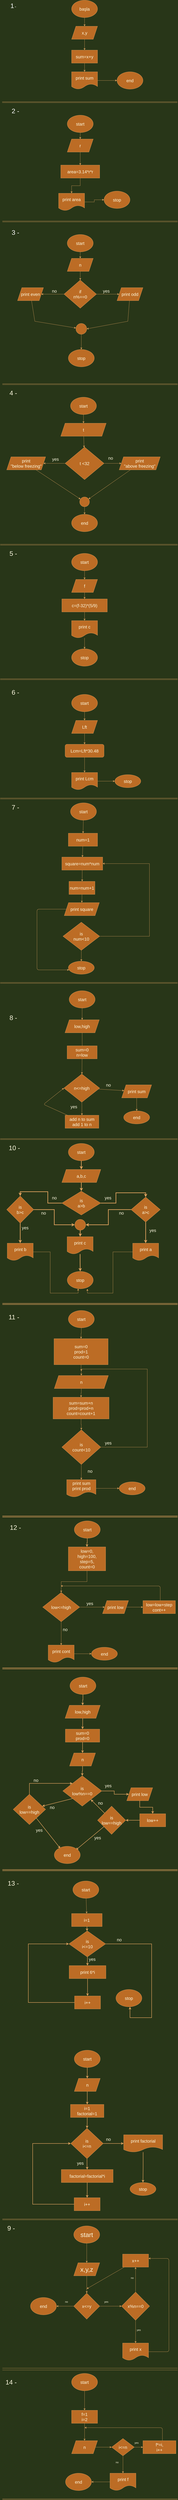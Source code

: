 <mxfile version="13.9.9" type="device"><diagram id="PaI5wKcL4Yu2L7rz-nTj" name="Page-1"><mxGraphModel dx="1287" dy="729" grid="1" gridSize="10" guides="1" tooltips="1" connect="1" arrows="1" fold="1" page="1" pageScale="1" pageWidth="827" pageHeight="1169" background="#283618" math="0" shadow="0"><root><mxCell id="0"/><mxCell id="1" parent="0"/><mxCell id="kunDtnmiBKAwgmhGxD-0-13" value="" style="edgeStyle=orthogonalEdgeStyle;rounded=0;orthogonalLoop=1;jettySize=auto;html=1;strokeColor=#DDA15E;fontSize=20;fontColor=#FEFAE0;fillColor=#BC6C25;labelBackgroundColor=#283618;" parent="1" source="kunDtnmiBKAwgmhGxD-0-4" target="kunDtnmiBKAwgmhGxD-0-5" edge="1"><mxGeometry relative="1" as="geometry"/></mxCell><mxCell id="kunDtnmiBKAwgmhGxD-0-4" value="başla" style="ellipse;whiteSpace=wrap;html=1;strokeColor=#DDA15E;fontSize=20;fontColor=#FEFAE0;fillColor=#BC6C25;" parent="1" vertex="1"><mxGeometry x="330" y="30" width="120" height="80" as="geometry"/></mxCell><mxCell id="kunDtnmiBKAwgmhGxD-0-14" value="" style="edgeStyle=orthogonalEdgeStyle;rounded=0;orthogonalLoop=1;jettySize=auto;html=1;strokeColor=#DDA15E;fontSize=20;fontColor=#FEFAE0;fillColor=#BC6C25;labelBackgroundColor=#283618;" parent="1" source="kunDtnmiBKAwgmhGxD-0-5" target="kunDtnmiBKAwgmhGxD-0-7" edge="1"><mxGeometry relative="1" as="geometry"/></mxCell><mxCell id="kunDtnmiBKAwgmhGxD-0-5" value="x,y" style="shape=parallelogram;perimeter=parallelogramPerimeter;whiteSpace=wrap;html=1;fixedSize=1;strokeColor=#DDA15E;fontSize=20;fontColor=#FEFAE0;fillColor=#BC6C25;" parent="1" vertex="1"><mxGeometry x="330" y="150" width="120" height="60" as="geometry"/></mxCell><mxCell id="kunDtnmiBKAwgmhGxD-0-15" value="" style="edgeStyle=orthogonalEdgeStyle;rounded=0;orthogonalLoop=1;jettySize=auto;html=1;strokeColor=#DDA15E;fontSize=20;fontColor=#FEFAE0;fillColor=#BC6C25;labelBackgroundColor=#283618;" parent="1" source="kunDtnmiBKAwgmhGxD-0-7" target="kunDtnmiBKAwgmhGxD-0-11" edge="1"><mxGeometry relative="1" as="geometry"/></mxCell><mxCell id="kunDtnmiBKAwgmhGxD-0-7" value="sum=x+y" style="rounded=0;whiteSpace=wrap;html=1;strokeColor=#DDA15E;fontSize=20;fontColor=#FEFAE0;fillColor=#BC6C25;" parent="1" vertex="1"><mxGeometry x="330" y="260" width="120" height="60" as="geometry"/></mxCell><mxCell id="kunDtnmiBKAwgmhGxD-0-8" style="edgeStyle=orthogonalEdgeStyle;rounded=0;orthogonalLoop=1;jettySize=auto;html=1;exitX=0.5;exitY=1;exitDx=0;exitDy=0;strokeColor=#DDA15E;fontSize=20;fontColor=#FEFAE0;fillColor=#BC6C25;labelBackgroundColor=#283618;" parent="1" source="kunDtnmiBKAwgmhGxD-0-5" target="kunDtnmiBKAwgmhGxD-0-5" edge="1"><mxGeometry relative="1" as="geometry"/></mxCell><mxCell id="kunDtnmiBKAwgmhGxD-0-16" value="" style="edgeStyle=orthogonalEdgeStyle;rounded=0;orthogonalLoop=1;jettySize=auto;html=1;strokeColor=#DDA15E;fontSize=20;fontColor=#FEFAE0;fillColor=#BC6C25;labelBackgroundColor=#283618;" parent="1" source="kunDtnmiBKAwgmhGxD-0-11" target="kunDtnmiBKAwgmhGxD-0-12" edge="1"><mxGeometry relative="1" as="geometry"/></mxCell><mxCell id="kunDtnmiBKAwgmhGxD-0-11" value="print sum" style="shape=document;whiteSpace=wrap;html=1;boundedLbl=1;strokeColor=#DDA15E;fontSize=20;fontColor=#FEFAE0;fillColor=#BC6C25;" parent="1" vertex="1"><mxGeometry x="330" y="360" width="120" height="80" as="geometry"/></mxCell><mxCell id="kunDtnmiBKAwgmhGxD-0-12" value="end" style="ellipse;whiteSpace=wrap;html=1;strokeColor=#DDA15E;fontSize=20;fontColor=#FEFAE0;fillColor=#BC6C25;" parent="1" vertex="1"><mxGeometry x="540" y="360" width="120" height="80" as="geometry"/></mxCell><mxCell id="kunDtnmiBKAwgmhGxD-0-28" value="" style="edgeStyle=orthogonalEdgeStyle;rounded=0;orthogonalLoop=1;jettySize=auto;html=1;strokeColor=#DDA15E;fontSize=20;fontColor=#FEFAE0;fillColor=#BC6C25;labelBackgroundColor=#283618;" parent="1" source="kunDtnmiBKAwgmhGxD-0-17" target="kunDtnmiBKAwgmhGxD-0-18" edge="1"><mxGeometry relative="1" as="geometry"/></mxCell><mxCell id="kunDtnmiBKAwgmhGxD-0-17" value="start" style="ellipse;whiteSpace=wrap;html=1;strokeColor=#DDA15E;fontSize=20;fontColor=#FEFAE0;fillColor=#BC6C25;" parent="1" vertex="1"><mxGeometry x="310" y="560" width="120" height="80" as="geometry"/></mxCell><mxCell id="kunDtnmiBKAwgmhGxD-0-29" value="" style="edgeStyle=orthogonalEdgeStyle;rounded=0;orthogonalLoop=1;jettySize=auto;html=1;strokeColor=#DDA15E;fontSize=20;fontColor=#FEFAE0;fillColor=#BC6C25;labelBackgroundColor=#283618;" parent="1" source="kunDtnmiBKAwgmhGxD-0-18" target="kunDtnmiBKAwgmhGxD-0-27" edge="1"><mxGeometry relative="1" as="geometry"/></mxCell><mxCell id="kunDtnmiBKAwgmhGxD-0-18" value="r" style="shape=parallelogram;perimeter=parallelogramPerimeter;whiteSpace=wrap;html=1;fixedSize=1;strokeColor=#DDA15E;fontSize=20;fontColor=#FEFAE0;fillColor=#BC6C25;" parent="1" vertex="1"><mxGeometry x="310" y="670" width="120" height="60" as="geometry"/></mxCell><mxCell id="kunDtnmiBKAwgmhGxD-0-32" value="" style="edgeStyle=orthogonalEdgeStyle;rounded=0;orthogonalLoop=1;jettySize=auto;html=1;strokeColor=#DDA15E;fontSize=20;fontColor=#FEFAE0;fillColor=#BC6C25;labelBackgroundColor=#283618;" parent="1" source="kunDtnmiBKAwgmhGxD-0-27" target="kunDtnmiBKAwgmhGxD-0-30" edge="1"><mxGeometry relative="1" as="geometry"/></mxCell><mxCell id="kunDtnmiBKAwgmhGxD-0-27" value="area=3.14*r*r" style="rounded=0;whiteSpace=wrap;html=1;strokeColor=#DDA15E;strokeWidth=1;fontSize=20;fontColor=#FEFAE0;fillColor=#BC6C25;" parent="1" vertex="1"><mxGeometry x="280" y="790" width="180" height="60" as="geometry"/></mxCell><mxCell id="kunDtnmiBKAwgmhGxD-0-33" value="" style="edgeStyle=orthogonalEdgeStyle;rounded=0;orthogonalLoop=1;jettySize=auto;html=1;strokeColor=#DDA15E;fontSize=20;fontColor=#FEFAE0;fillColor=#BC6C25;labelBackgroundColor=#283618;" parent="1" source="kunDtnmiBKAwgmhGxD-0-30" target="kunDtnmiBKAwgmhGxD-0-31" edge="1"><mxGeometry relative="1" as="geometry"/></mxCell><mxCell id="kunDtnmiBKAwgmhGxD-0-30" value="print area" style="shape=document;whiteSpace=wrap;html=1;boundedLbl=1;strokeColor=#DDA15E;strokeWidth=1;fontSize=20;fontColor=#FEFAE0;fillColor=#BC6C25;" parent="1" vertex="1"><mxGeometry x="270" y="920" width="120" height="80" as="geometry"/></mxCell><mxCell id="kunDtnmiBKAwgmhGxD-0-31" value="stop" style="ellipse;whiteSpace=wrap;html=1;strokeColor=#DDA15E;strokeWidth=1;fontSize=20;fontColor=#FEFAE0;fillColor=#BC6C25;" parent="1" vertex="1"><mxGeometry x="480" y="910" width="120" height="80" as="geometry"/></mxCell><mxCell id="kunDtnmiBKAwgmhGxD-0-66" value="" style="edgeStyle=none;rounded=0;orthogonalLoop=1;jettySize=auto;html=1;strokeColor=#DDA15E;fontSize=20;fontColor=#FEFAE0;fillColor=#BC6C25;labelBackgroundColor=#283618;" parent="1" source="kunDtnmiBKAwgmhGxD-0-34" target="kunDtnmiBKAwgmhGxD-0-37" edge="1"><mxGeometry relative="1" as="geometry"/></mxCell><mxCell id="kunDtnmiBKAwgmhGxD-0-34" value="start" style="ellipse;whiteSpace=wrap;html=1;strokeColor=#DDA15E;strokeWidth=1;fontSize=20;fontColor=#FEFAE0;fillColor=#BC6C25;" parent="1" vertex="1"><mxGeometry x="310" y="1110" width="120" height="80" as="geometry"/></mxCell><mxCell id="kunDtnmiBKAwgmhGxD-0-67" value="" style="edgeStyle=none;rounded=0;orthogonalLoop=1;jettySize=auto;html=1;strokeColor=#DDA15E;fontSize=20;fontColor=#FEFAE0;fillColor=#BC6C25;labelBackgroundColor=#283618;" parent="1" source="kunDtnmiBKAwgmhGxD-0-37" target="kunDtnmiBKAwgmhGxD-0-38" edge="1"><mxGeometry relative="1" as="geometry"/></mxCell><mxCell id="kunDtnmiBKAwgmhGxD-0-37" value="n" style="shape=parallelogram;perimeter=parallelogramPerimeter;whiteSpace=wrap;html=1;fixedSize=1;strokeColor=#DDA15E;strokeWidth=1;fontSize=20;fontColor=#FEFAE0;fillColor=#BC6C25;" parent="1" vertex="1"><mxGeometry x="310" y="1220" width="120" height="60" as="geometry"/></mxCell><mxCell id="kunDtnmiBKAwgmhGxD-0-42" value="" style="edgeStyle=orthogonalEdgeStyle;rounded=0;orthogonalLoop=1;jettySize=auto;html=1;strokeColor=#DDA15E;fontSize=20;fontColor=#FEFAE0;fillColor=#BC6C25;labelBackgroundColor=#283618;" parent="1" source="kunDtnmiBKAwgmhGxD-0-38" target="kunDtnmiBKAwgmhGxD-0-41" edge="1"><mxGeometry relative="1" as="geometry"/></mxCell><mxCell id="kunDtnmiBKAwgmhGxD-0-43" value="" style="edgeStyle=orthogonalEdgeStyle;rounded=0;orthogonalLoop=1;jettySize=auto;html=1;strokeColor=#DDA15E;fontSize=20;fontColor=#FEFAE0;fillColor=#BC6C25;align=center;labelBackgroundColor=#283618;" parent="1" source="kunDtnmiBKAwgmhGxD-0-38" target="kunDtnmiBKAwgmhGxD-0-39" edge="1"><mxGeometry relative="1" as="geometry"><Array as="points"><mxPoint x="500" y="1385"/><mxPoint x="500" y="1385"/></Array></mxGeometry></mxCell><mxCell id="kunDtnmiBKAwgmhGxD-0-38" value="if&lt;br&gt;n%==0" style="rhombus;whiteSpace=wrap;html=1;strokeColor=#DDA15E;strokeWidth=1;fontSize=20;fontColor=#FEFAE0;fillColor=#BC6C25;" parent="1" vertex="1"><mxGeometry x="295" y="1320" width="150" height="130" as="geometry"/></mxCell><mxCell id="kunDtnmiBKAwgmhGxD-0-64" style="edgeStyle=none;rounded=0;orthogonalLoop=1;jettySize=auto;html=1;entryX=1;entryY=0.5;entryDx=0;entryDy=0;strokeColor=#DDA15E;fontSize=20;fontColor=#FEFAE0;fillColor=#BC6C25;labelBackgroundColor=#283618;" parent="1" source="kunDtnmiBKAwgmhGxD-0-39" target="kunDtnmiBKAwgmhGxD-0-63" edge="1"><mxGeometry relative="1" as="geometry"><Array as="points"><mxPoint x="590" y="1510"/></Array></mxGeometry></mxCell><mxCell id="kunDtnmiBKAwgmhGxD-0-39" value="print odd" style="shape=parallelogram;perimeter=parallelogramPerimeter;whiteSpace=wrap;html=1;fixedSize=1;fontSize=20;fillColor=#BC6C25;strokeColor=#DDA15E;fontColor=#FEFAE0;strokeWidth=1;" parent="1" vertex="1"><mxGeometry x="540" y="1355" width="120" height="60" as="geometry"/></mxCell><mxCell id="kunDtnmiBKAwgmhGxD-0-60" style="edgeStyle=none;rounded=0;orthogonalLoop=1;jettySize=auto;html=1;strokeColor=#DDA15E;fontSize=20;fontColor=#FEFAE0;fillColor=#BC6C25;labelBackgroundColor=#283618;" parent="1" source="kunDtnmiBKAwgmhGxD-0-41" target="kunDtnmiBKAwgmhGxD-0-63" edge="1"><mxGeometry relative="1" as="geometry"><mxPoint x="320" y="1500" as="targetPoint"/><Array as="points"><mxPoint x="160" y="1510"/></Array></mxGeometry></mxCell><mxCell id="kunDtnmiBKAwgmhGxD-0-41" value="print even" style="shape=parallelogram;perimeter=parallelogramPerimeter;whiteSpace=wrap;html=1;fixedSize=1;fontSize=20;fillColor=#BC6C25;strokeColor=#DDA15E;fontColor=#FEFAE0;strokeWidth=1;" parent="1" vertex="1"><mxGeometry x="80" y="1355" width="120" height="60" as="geometry"/></mxCell><mxCell id="kunDtnmiBKAwgmhGxD-0-46" value="stop" style="ellipse;whiteSpace=wrap;html=1;strokeColor=#DDA15E;strokeWidth=1;fontSize=20;fontColor=#FEFAE0;fillColor=#BC6C25;" parent="1" vertex="1"><mxGeometry x="315" y="1640" width="120" height="80" as="geometry"/></mxCell><mxCell id="kunDtnmiBKAwgmhGxD-0-65" value="" style="edgeStyle=none;rounded=0;orthogonalLoop=1;jettySize=auto;html=1;strokeColor=#DDA15E;fontSize=20;fontColor=#FEFAE0;fillColor=#BC6C25;labelBackgroundColor=#283618;" parent="1" source="kunDtnmiBKAwgmhGxD-0-63" target="kunDtnmiBKAwgmhGxD-0-46" edge="1"><mxGeometry relative="1" as="geometry"/></mxCell><mxCell id="kunDtnmiBKAwgmhGxD-0-63" value="" style="ellipse;whiteSpace=wrap;html=1;aspect=fixed;strokeColor=#DDA15E;strokeWidth=1;fontSize=20;fontColor=#FEFAE0;fillColor=#BC6C25;" parent="1" vertex="1"><mxGeometry x="350" y="1520" width="50" height="50" as="geometry"/></mxCell><mxCell id="kunDtnmiBKAwgmhGxD-0-83" value="" style="edgeStyle=none;rounded=0;orthogonalLoop=1;jettySize=auto;html=1;strokeColor=#DDA15E;fontSize=20;fontColor=#FEFAE0;fillColor=#BC6C25;labelBackgroundColor=#283618;" parent="1" source="kunDtnmiBKAwgmhGxD-0-68" target="kunDtnmiBKAwgmhGxD-0-69" edge="1"><mxGeometry relative="1" as="geometry"/></mxCell><mxCell id="kunDtnmiBKAwgmhGxD-0-68" value="start" style="ellipse;whiteSpace=wrap;html=1;strokeColor=#DDA15E;strokeWidth=1;fontSize=20;fontColor=#FEFAE0;fillColor=#BC6C25;" parent="1" vertex="1"><mxGeometry x="325" y="1860" width="120" height="80" as="geometry"/></mxCell><mxCell id="kunDtnmiBKAwgmhGxD-0-78" value="" style="edgeStyle=none;rounded=0;orthogonalLoop=1;jettySize=auto;html=1;strokeColor=#DDA15E;fontSize=20;fontColor=#FEFAE0;fillColor=#BC6C25;labelBackgroundColor=#283618;" parent="1" source="kunDtnmiBKAwgmhGxD-0-69" target="kunDtnmiBKAwgmhGxD-0-70" edge="1"><mxGeometry relative="1" as="geometry"/></mxCell><mxCell id="kunDtnmiBKAwgmhGxD-0-69" value="t" style="shape=parallelogram;perimeter=parallelogramPerimeter;whiteSpace=wrap;html=1;fixedSize=1;strokeColor=#DDA15E;strokeWidth=1;fontSize=20;fontColor=#FEFAE0;fillColor=#BC6C25;" parent="1" vertex="1"><mxGeometry x="280" y="1980" width="210" height="60" as="geometry"/></mxCell><mxCell id="kunDtnmiBKAwgmhGxD-0-72" value="" style="edgeStyle=none;rounded=0;orthogonalLoop=1;jettySize=auto;html=1;strokeColor=#DDA15E;fontSize=20;fontColor=#FEFAE0;fillColor=#BC6C25;labelBackgroundColor=#283618;" parent="1" source="kunDtnmiBKAwgmhGxD-0-70" target="kunDtnmiBKAwgmhGxD-0-71" edge="1"><mxGeometry relative="1" as="geometry"/></mxCell><mxCell id="kunDtnmiBKAwgmhGxD-0-74" value="" style="edgeStyle=none;rounded=0;orthogonalLoop=1;jettySize=auto;html=1;strokeColor=#DDA15E;fontSize=20;fontColor=#FEFAE0;fillColor=#BC6C25;labelBackgroundColor=#283618;" parent="1" source="kunDtnmiBKAwgmhGxD-0-70" target="kunDtnmiBKAwgmhGxD-0-73" edge="1"><mxGeometry relative="1" as="geometry"/></mxCell><mxCell id="kunDtnmiBKAwgmhGxD-0-70" value="t &amp;lt;32" style="rhombus;whiteSpace=wrap;html=1;strokeColor=#DDA15E;strokeWidth=1;fontSize=20;fontColor=#FEFAE0;fillColor=#BC6C25;" parent="1" vertex="1"><mxGeometry x="300" y="2090" width="180" height="150" as="geometry"/></mxCell><mxCell id="kunDtnmiBKAwgmhGxD-0-76" style="edgeStyle=none;rounded=0;orthogonalLoop=1;jettySize=auto;html=1;strokeColor=#DDA15E;fontSize=20;fontColor=#FEFAE0;fillColor=#BC6C25;labelBackgroundColor=#283618;" parent="1" source="kunDtnmiBKAwgmhGxD-0-71" target="kunDtnmiBKAwgmhGxD-0-75" edge="1"><mxGeometry relative="1" as="geometry"/></mxCell><mxCell id="kunDtnmiBKAwgmhGxD-0-71" value="print&lt;br&gt;&quot;above freezing&quot;" style="shape=parallelogram;perimeter=parallelogramPerimeter;whiteSpace=wrap;html=1;fixedSize=1;fontSize=20;fillColor=#BC6C25;strokeColor=#DDA15E;fontColor=#FEFAE0;strokeWidth=1;" parent="1" vertex="1"><mxGeometry x="550" y="2135" width="190" height="60" as="geometry"/></mxCell><mxCell id="kunDtnmiBKAwgmhGxD-0-77" style="edgeStyle=none;rounded=0;orthogonalLoop=1;jettySize=auto;html=1;strokeColor=#DDA15E;fontSize=20;fontColor=#FEFAE0;fillColor=#BC6C25;labelBackgroundColor=#283618;" parent="1" source="kunDtnmiBKAwgmhGxD-0-73" target="kunDtnmiBKAwgmhGxD-0-75" edge="1"><mxGeometry relative="1" as="geometry"/></mxCell><mxCell id="kunDtnmiBKAwgmhGxD-0-73" value="print&lt;br&gt;&quot;below freezing&quot;" style="shape=parallelogram;perimeter=parallelogramPerimeter;whiteSpace=wrap;html=1;fixedSize=1;fontSize=20;fillColor=#BC6C25;strokeColor=#DDA15E;fontColor=#FEFAE0;strokeWidth=1;" parent="1" vertex="1"><mxGeometry x="30" y="2135" width="180" height="60" as="geometry"/></mxCell><mxCell id="kunDtnmiBKAwgmhGxD-0-80" value="" style="edgeStyle=none;rounded=0;orthogonalLoop=1;jettySize=auto;html=1;strokeColor=#DDA15E;fontSize=20;fontColor=#FEFAE0;fillColor=#BC6C25;labelBackgroundColor=#283618;" parent="1" source="kunDtnmiBKAwgmhGxD-0-75" target="kunDtnmiBKAwgmhGxD-0-79" edge="1"><mxGeometry relative="1" as="geometry"/></mxCell><mxCell id="kunDtnmiBKAwgmhGxD-0-75" value="" style="ellipse;whiteSpace=wrap;html=1;aspect=fixed;strokeColor=#DDA15E;strokeWidth=1;fontSize=20;fontColor=#FEFAE0;fillColor=#BC6C25;" parent="1" vertex="1"><mxGeometry x="367.5" y="2320" width="45" height="45" as="geometry"/></mxCell><mxCell id="kunDtnmiBKAwgmhGxD-0-79" value="end" style="ellipse;whiteSpace=wrap;html=1;strokeColor=#DDA15E;strokeWidth=1;fontSize=20;fontColor=#FEFAE0;fillColor=#BC6C25;" parent="1" vertex="1"><mxGeometry x="330" y="2400" width="120" height="80" as="geometry"/></mxCell><mxCell id="kunDtnmiBKAwgmhGxD-0-87" value="" style="edgeStyle=none;rounded=0;orthogonalLoop=1;jettySize=auto;html=1;strokeColor=#DDA15E;fontSize=20;fontColor=#FEFAE0;fillColor=#BC6C25;labelBackgroundColor=#283618;" parent="1" source="kunDtnmiBKAwgmhGxD-0-81" target="kunDtnmiBKAwgmhGxD-0-84" edge="1"><mxGeometry relative="1" as="geometry"/></mxCell><mxCell id="kunDtnmiBKAwgmhGxD-0-81" value="start" style="ellipse;whiteSpace=wrap;html=1;strokeColor=#DDA15E;strokeWidth=1;fontSize=20;fontColor=#FEFAE0;fillColor=#BC6C25;" parent="1" vertex="1"><mxGeometry x="330" y="2580" width="120" height="80" as="geometry"/></mxCell><mxCell id="kunDtnmiBKAwgmhGxD-0-88" value="" style="edgeStyle=none;rounded=0;orthogonalLoop=1;jettySize=auto;html=1;strokeColor=#DDA15E;fontSize=20;fontColor=#FEFAE0;fillColor=#BC6C25;labelBackgroundColor=#283618;" parent="1" source="kunDtnmiBKAwgmhGxD-0-84" target="kunDtnmiBKAwgmhGxD-0-85" edge="1"><mxGeometry relative="1" as="geometry"/></mxCell><mxCell id="kunDtnmiBKAwgmhGxD-0-84" value="f" style="shape=parallelogram;perimeter=parallelogramPerimeter;whiteSpace=wrap;html=1;fixedSize=1;strokeColor=#DDA15E;strokeWidth=1;fontSize=20;fontColor=#FEFAE0;fillColor=#BC6C25;" parent="1" vertex="1"><mxGeometry x="330" y="2700" width="120" height="60" as="geometry"/></mxCell><mxCell id="kunDtnmiBKAwgmhGxD-0-89" value="" style="edgeStyle=none;rounded=0;orthogonalLoop=1;jettySize=auto;html=1;strokeColor=#DDA15E;fontSize=20;fontColor=#FEFAE0;fillColor=#BC6C25;labelBackgroundColor=#283618;" parent="1" source="kunDtnmiBKAwgmhGxD-0-85" target="kunDtnmiBKAwgmhGxD-0-86" edge="1"><mxGeometry relative="1" as="geometry"/></mxCell><mxCell id="kunDtnmiBKAwgmhGxD-0-85" value="c=(f-32)*(5/9)" style="rounded=0;whiteSpace=wrap;html=1;strokeColor=#DDA15E;strokeWidth=1;fontSize=20;fontColor=#FEFAE0;fillColor=#BC6C25;" parent="1" vertex="1"><mxGeometry x="285" y="2790" width="210" height="60" as="geometry"/></mxCell><mxCell id="kunDtnmiBKAwgmhGxD-0-91" value="" style="edgeStyle=none;rounded=0;orthogonalLoop=1;jettySize=auto;html=1;strokeColor=#DDA15E;fontSize=20;fontColor=#FEFAE0;fillColor=#BC6C25;labelBackgroundColor=#283618;" parent="1" source="kunDtnmiBKAwgmhGxD-0-86" target="kunDtnmiBKAwgmhGxD-0-90" edge="1"><mxGeometry relative="1" as="geometry"/></mxCell><mxCell id="kunDtnmiBKAwgmhGxD-0-86" value="print c" style="shape=document;whiteSpace=wrap;html=1;boundedLbl=1;strokeColor=#DDA15E;strokeWidth=1;fontSize=20;fontColor=#FEFAE0;fillColor=#BC6C25;" parent="1" vertex="1"><mxGeometry x="330" y="2890" width="120" height="80" as="geometry"/></mxCell><mxCell id="kunDtnmiBKAwgmhGxD-0-90" value="stop" style="ellipse;whiteSpace=wrap;html=1;strokeColor=#DDA15E;strokeWidth=1;fontSize=20;fontColor=#FEFAE0;fillColor=#BC6C25;" parent="1" vertex="1"><mxGeometry x="330" y="3020" width="120" height="80" as="geometry"/></mxCell><mxCell id="kunDtnmiBKAwgmhGxD-0-100" value="" style="edgeStyle=none;rounded=0;orthogonalLoop=1;jettySize=auto;html=1;strokeColor=#DDA15E;fontSize=20;fontColor=#FEFAE0;fillColor=#BC6C25;labelBackgroundColor=#283618;" parent="1" source="kunDtnmiBKAwgmhGxD-0-92" target="kunDtnmiBKAwgmhGxD-0-93" edge="1"><mxGeometry relative="1" as="geometry"/></mxCell><mxCell id="kunDtnmiBKAwgmhGxD-0-92" value="start" style="ellipse;whiteSpace=wrap;html=1;strokeColor=#DDA15E;strokeWidth=1;fontSize=20;fontColor=#FEFAE0;fillColor=#BC6C25;" parent="1" vertex="1"><mxGeometry x="330" y="3230" width="120" height="80" as="geometry"/></mxCell><mxCell id="kunDtnmiBKAwgmhGxD-0-95" value="" style="edgeStyle=none;rounded=0;orthogonalLoop=1;jettySize=auto;html=1;strokeColor=#DDA15E;fontSize=20;fontColor=#FEFAE0;fillColor=#BC6C25;labelBackgroundColor=#283618;" parent="1" source="kunDtnmiBKAwgmhGxD-0-93" target="kunDtnmiBKAwgmhGxD-0-94" edge="1"><mxGeometry relative="1" as="geometry"/></mxCell><mxCell id="kunDtnmiBKAwgmhGxD-0-93" value="Lft" style="shape=parallelogram;perimeter=parallelogramPerimeter;whiteSpace=wrap;html=1;fixedSize=1;strokeColor=#DDA15E;strokeWidth=1;fontSize=20;fontColor=#FEFAE0;fillColor=#BC6C25;" parent="1" vertex="1"><mxGeometry x="330" y="3350" width="120" height="60" as="geometry"/></mxCell><mxCell id="kunDtnmiBKAwgmhGxD-0-97" value="" style="edgeStyle=none;rounded=0;orthogonalLoop=1;jettySize=auto;html=1;strokeColor=#DDA15E;fontSize=20;fontColor=#FEFAE0;fillColor=#BC6C25;labelBackgroundColor=#283618;" parent="1" source="kunDtnmiBKAwgmhGxD-0-94" target="kunDtnmiBKAwgmhGxD-0-96" edge="1"><mxGeometry relative="1" as="geometry"/></mxCell><mxCell id="kunDtnmiBKAwgmhGxD-0-94" value="Lcm=Lft*30.48" style="rounded=1;whiteSpace=wrap;html=1;fontSize=20;fillColor=#BC6C25;strokeColor=#DDA15E;fontColor=#FEFAE0;strokeWidth=1;" parent="1" vertex="1"><mxGeometry x="300" y="3460" width="180" height="60" as="geometry"/></mxCell><mxCell id="kunDtnmiBKAwgmhGxD-0-99" value="" style="edgeStyle=none;rounded=0;orthogonalLoop=1;jettySize=auto;html=1;strokeColor=#DDA15E;fontSize=20;fontColor=#FEFAE0;fillColor=#BC6C25;labelBackgroundColor=#283618;" parent="1" source="kunDtnmiBKAwgmhGxD-0-96" target="kunDtnmiBKAwgmhGxD-0-98" edge="1"><mxGeometry relative="1" as="geometry"/></mxCell><mxCell id="kunDtnmiBKAwgmhGxD-0-96" value="print Lcm" style="shape=document;whiteSpace=wrap;html=1;boundedLbl=1;fontSize=20;fillColor=#BC6C25;strokeColor=#DDA15E;fontColor=#FEFAE0;rounded=1;strokeWidth=1;" parent="1" vertex="1"><mxGeometry x="330" y="3590" width="120" height="80" as="geometry"/></mxCell><mxCell id="kunDtnmiBKAwgmhGxD-0-98" value="stop" style="ellipse;whiteSpace=wrap;html=1;fontSize=20;fillColor=#BC6C25;strokeColor=#DDA15E;fontColor=#FEFAE0;rounded=1;strokeWidth=1;" parent="1" vertex="1"><mxGeometry x="530" y="3600" width="120" height="60" as="geometry"/></mxCell><mxCell id="kunDtnmiBKAwgmhGxD-0-107" value="" style="edgeStyle=none;rounded=0;orthogonalLoop=1;jettySize=auto;html=1;strokeColor=#DDA15E;fontSize=20;fontColor=#FEFAE0;fillColor=#BC6C25;labelBackgroundColor=#283618;" parent="1" source="kunDtnmiBKAwgmhGxD-0-101" target="kunDtnmiBKAwgmhGxD-0-102" edge="1"><mxGeometry relative="1" as="geometry"/></mxCell><mxCell id="kunDtnmiBKAwgmhGxD-0-101" value="start" style="ellipse;whiteSpace=wrap;html=1;strokeColor=#DDA15E;strokeWidth=1;fontSize=20;fontColor=#FEFAE0;fillColor=#BC6C25;" parent="1" vertex="1"><mxGeometry x="325" y="3730" width="120" height="80" as="geometry"/></mxCell><mxCell id="kunDtnmiBKAwgmhGxD-0-104" value="" style="edgeStyle=none;rounded=0;orthogonalLoop=1;jettySize=auto;html=1;strokeColor=#DDA15E;fontSize=20;fontColor=#FEFAE0;fillColor=#BC6C25;labelBackgroundColor=#283618;" parent="1" source="kunDtnmiBKAwgmhGxD-0-102" target="kunDtnmiBKAwgmhGxD-0-103" edge="1"><mxGeometry relative="1" as="geometry"/></mxCell><mxCell id="kunDtnmiBKAwgmhGxD-0-102" value="num=1" style="rounded=0;whiteSpace=wrap;html=1;strokeColor=#DDA15E;strokeWidth=1;fontSize=20;fontColor=#FEFAE0;fillColor=#BC6C25;" parent="1" vertex="1"><mxGeometry x="315" y="3870" width="135" height="60" as="geometry"/></mxCell><mxCell id="kunDtnmiBKAwgmhGxD-0-108" value="" style="edgeStyle=none;rounded=0;orthogonalLoop=1;jettySize=auto;html=1;strokeColor=#DDA15E;fontSize=20;fontColor=#FEFAE0;fillColor=#BC6C25;labelBackgroundColor=#283618;" parent="1" source="kunDtnmiBKAwgmhGxD-0-103" edge="1"><mxGeometry relative="1" as="geometry"><mxPoint x="378.917" y="4092" as="targetPoint"/></mxGeometry></mxCell><mxCell id="kunDtnmiBKAwgmhGxD-0-103" value="square=num*num" style="whiteSpace=wrap;html=1;fontSize=20;fillColor=#BC6C25;strokeColor=#DDA15E;fontColor=#FEFAE0;rounded=0;strokeWidth=1;" parent="1" vertex="1"><mxGeometry x="285" y="3980" width="188.75" height="60" as="geometry"/></mxCell><mxCell id="_8ivZuGL91nH0W4_ya4K-72" value="" style="edgeStyle=orthogonalEdgeStyle;rounded=1;sketch=0;orthogonalLoop=1;jettySize=auto;html=1;strokeColor=#DDA15E;fillColor=#BC6C25;fontSize=20;fontColor=#FEFAE0;" edge="1" parent="1" source="kunDtnmiBKAwgmhGxD-0-106" target="_8ivZuGL91nH0W4_ya4K-71"><mxGeometry relative="1" as="geometry"/></mxCell><mxCell id="kunDtnmiBKAwgmhGxD-0-106" value="num=num+1" style="rounded=0;whiteSpace=wrap;html=1;strokeColor=#DDA15E;strokeWidth=1;fontSize=20;fontColor=#FEFAE0;fillColor=#BC6C25;" parent="1" vertex="1"><mxGeometry x="317.97" y="4092" width="120" height="60" as="geometry"/></mxCell><mxCell id="kunDtnmiBKAwgmhGxD-0-114" value="" style="edgeStyle=none;rounded=0;orthogonalLoop=1;jettySize=auto;html=1;strokeColor=#DDA15E;fontSize=20;fontColor=#FEFAE0;fillColor=#BC6C25;labelBackgroundColor=#283618;" parent="1" source="kunDtnmiBKAwgmhGxD-0-110" target="kunDtnmiBKAwgmhGxD-0-113" edge="1"><mxGeometry relative="1" as="geometry"/></mxCell><mxCell id="_8ivZuGL91nH0W4_ya4K-9" style="edgeStyle=orthogonalEdgeStyle;rounded=0;orthogonalLoop=1;jettySize=auto;html=1;fontSize=30;entryX=1;entryY=0.5;entryDx=0;entryDy=0;fontColor=#FEFAE0;labelBackgroundColor=#283618;strokeColor=#DDA15E;" edge="1" parent="1" source="kunDtnmiBKAwgmhGxD-0-110" target="kunDtnmiBKAwgmhGxD-0-103"><mxGeometry relative="1" as="geometry"><mxPoint x="680" y="4010" as="targetPoint"/><Array as="points"><mxPoint x="690" y="4345"/><mxPoint x="690" y="4010"/></Array></mxGeometry></mxCell><mxCell id="kunDtnmiBKAwgmhGxD-0-110" value="is&lt;br&gt;num&amp;lt;10" style="rhombus;whiteSpace=wrap;html=1;strokeColor=#DDA15E;strokeWidth=1;fontSize=20;fontColor=#FEFAE0;fillColor=#BC6C25;" parent="1" vertex="1"><mxGeometry x="290" y="4280" width="170" height="130" as="geometry"/></mxCell><mxCell id="kunDtnmiBKAwgmhGxD-0-113" value="stop" style="ellipse;whiteSpace=wrap;html=1;fontSize=20;fillColor=#BC6C25;strokeColor=#DDA15E;fontColor=#FEFAE0;strokeWidth=1;" parent="1" vertex="1"><mxGeometry x="315" y="4460" width="120" height="60" as="geometry"/></mxCell><mxCell id="kunDtnmiBKAwgmhGxD-0-123" value="" style="edgeStyle=none;rounded=1;orthogonalLoop=1;jettySize=auto;html=1;strokeColor=#DDA15E;fontSize=20;fontColor=#FEFAE0;fillColor=#BC6C25;labelBackgroundColor=#283618;" parent="1" source="kunDtnmiBKAwgmhGxD-0-115" target="kunDtnmiBKAwgmhGxD-0-122" edge="1"><mxGeometry relative="1" as="geometry"/></mxCell><mxCell id="kunDtnmiBKAwgmhGxD-0-115" value="start" style="ellipse;whiteSpace=wrap;html=1;strokeColor=#DDA15E;strokeWidth=1;fontSize=20;fontColor=#FEFAE0;fillColor=#BC6C25;" parent="1" vertex="1"><mxGeometry x="318.75" y="4596" width="120" height="80" as="geometry"/></mxCell><mxCell id="kunDtnmiBKAwgmhGxD-0-116" value="" style="endArrow=none;html=1;rounded=1;strokeColor=#DDA15E;fontSize=20;fontColor=#FEFAE0;fillColor=#BC6C25;shape=link;labelBackgroundColor=#283618;" parent="1" edge="1"><mxGeometry width="50" height="50" relative="1" as="geometry"><mxPoint x="9" y="500" as="sourcePoint"/><mxPoint x="819" y="500" as="targetPoint"/></mxGeometry></mxCell><mxCell id="kunDtnmiBKAwgmhGxD-0-117" value="" style="endArrow=none;html=1;rounded=1;strokeColor=#DDA15E;fontSize=20;fontColor=#FEFAE0;fillColor=#BC6C25;shape=link;labelBackgroundColor=#283618;" parent="1" edge="1"><mxGeometry width="50" height="50" relative="1" as="geometry"><mxPoint x="10" y="1050" as="sourcePoint"/><mxPoint x="820" y="1050" as="targetPoint"/></mxGeometry></mxCell><mxCell id="kunDtnmiBKAwgmhGxD-0-118" value="" style="endArrow=none;html=1;rounded=1;strokeColor=#DDA15E;fontSize=20;fontColor=#FEFAE0;fillColor=#BC6C25;shape=link;labelBackgroundColor=#283618;" parent="1" edge="1"><mxGeometry width="50" height="50" relative="1" as="geometry"><mxPoint x="10" y="1800" as="sourcePoint"/><mxPoint x="820" y="1800" as="targetPoint"/></mxGeometry></mxCell><mxCell id="kunDtnmiBKAwgmhGxD-0-119" value="" style="endArrow=none;html=1;rounded=1;strokeColor=#DDA15E;fontSize=20;fontColor=#FEFAE0;fillColor=#BC6C25;shape=link;labelBackgroundColor=#283618;" parent="1" edge="1"><mxGeometry width="50" height="50" relative="1" as="geometry"><mxPoint y="2540" as="sourcePoint"/><mxPoint x="820" y="2540" as="targetPoint"/></mxGeometry></mxCell><mxCell id="kunDtnmiBKAwgmhGxD-0-120" value="" style="endArrow=none;html=1;rounded=1;strokeColor=#DDA15E;fontSize=20;fontColor=#FEFAE0;fillColor=#BC6C25;shape=link;labelBackgroundColor=#283618;" parent="1" edge="1"><mxGeometry width="50" height="50" relative="1" as="geometry"><mxPoint y="3160" as="sourcePoint"/><mxPoint x="820" y="3160" as="targetPoint"/></mxGeometry></mxCell><mxCell id="kunDtnmiBKAwgmhGxD-0-121" value="" style="endArrow=none;html=1;rounded=1;strokeColor=#DDA15E;fontSize=20;fontColor=#FEFAE0;fillColor=#BC6C25;shape=link;labelBackgroundColor=#283618;" parent="1" edge="1"><mxGeometry width="50" height="50" relative="1" as="geometry"><mxPoint y="3710" as="sourcePoint"/><mxPoint x="820" y="3710" as="targetPoint"/></mxGeometry></mxCell><mxCell id="kunDtnmiBKAwgmhGxD-0-125" value="" style="edgeStyle=none;rounded=1;orthogonalLoop=1;jettySize=auto;html=1;strokeColor=#DDA15E;fontSize=20;fontColor=#FEFAE0;fillColor=#BC6C25;labelBackgroundColor=#283618;" parent="1" source="kunDtnmiBKAwgmhGxD-0-122" edge="1"><mxGeometry relative="1" as="geometry"><mxPoint x="379.375" y="4910" as="targetPoint"/></mxGeometry></mxCell><mxCell id="kunDtnmiBKAwgmhGxD-0-122" value="low,high" style="shape=parallelogram;perimeter=parallelogramPerimeter;whiteSpace=wrap;html=1;fixedSize=1;fontSize=20;fillColor=#BC6C25;strokeColor=#DDA15E;fontColor=#FEFAE0;strokeWidth=1;" parent="1" vertex="1"><mxGeometry x="299.38" y="4730" width="158.75" height="60" as="geometry"/></mxCell><mxCell id="kunDtnmiBKAwgmhGxD-0-128" value="" style="edgeStyle=none;rounded=1;orthogonalLoop=1;jettySize=auto;html=1;strokeColor=#DDA15E;fontSize=20;fontColor=#FEFAE0;fillColor=#BC6C25;labelBackgroundColor=#283618;" parent="1" source="kunDtnmiBKAwgmhGxD-0-126" target="kunDtnmiBKAwgmhGxD-0-127" edge="1"><mxGeometry relative="1" as="geometry"/></mxCell><mxCell id="kunDtnmiBKAwgmhGxD-0-126" value="sum=0&lt;br&gt;n=low" style="rounded=0;whiteSpace=wrap;html=1;strokeColor=#DDA15E;strokeWidth=1;fontSize=20;fontColor=#FEFAE0;fillColor=#BC6C25;" parent="1" vertex="1"><mxGeometry x="309.38" y="4850" width="138.75" height="60" as="geometry"/></mxCell><mxCell id="kunDtnmiBKAwgmhGxD-0-130" value="" style="edgeStyle=none;rounded=1;orthogonalLoop=1;jettySize=auto;html=1;strokeColor=#DDA15E;fontSize=20;fontColor=#FEFAE0;fillColor=#BC6C25;labelBackgroundColor=#283618;" parent="1" source="kunDtnmiBKAwgmhGxD-0-127" target="kunDtnmiBKAwgmhGxD-0-129" edge="1"><mxGeometry relative="1" as="geometry"/></mxCell><mxCell id="kunDtnmiBKAwgmhGxD-0-134" value="" style="edgeStyle=none;rounded=1;orthogonalLoop=1;jettySize=auto;html=1;strokeColor=#DDA15E;fontSize=20;fontColor=#FEFAE0;fillColor=#BC6C25;labelBackgroundColor=#283618;" parent="1" source="kunDtnmiBKAwgmhGxD-0-127" target="kunDtnmiBKAwgmhGxD-0-133" edge="1"><mxGeometry relative="1" as="geometry"/></mxCell><mxCell id="kunDtnmiBKAwgmhGxD-0-127" value="n&amp;lt;=high" style="rhombus;whiteSpace=wrap;html=1;fontSize=20;fillColor=#BC6C25;strokeColor=#DDA15E;fontColor=#FEFAE0;rounded=0;strokeWidth=1;" parent="1" vertex="1"><mxGeometry x="294.37" y="4980" width="165.63" height="130" as="geometry"/></mxCell><mxCell id="kunDtnmiBKAwgmhGxD-0-132" value="" style="edgeStyle=none;rounded=1;orthogonalLoop=1;jettySize=auto;html=1;strokeColor=#DDA15E;fontSize=20;fontColor=#FEFAE0;fillColor=#BC6C25;labelBackgroundColor=#283618;" parent="1" source="kunDtnmiBKAwgmhGxD-0-129" target="kunDtnmiBKAwgmhGxD-0-131" edge="1"><mxGeometry relative="1" as="geometry"/></mxCell><mxCell id="kunDtnmiBKAwgmhGxD-0-129" value="print sum" style="shape=parallelogram;perimeter=parallelogramPerimeter;whiteSpace=wrap;html=1;fixedSize=1;fontSize=20;fillColor=#BC6C25;strokeColor=#DDA15E;fontColor=#FEFAE0;rounded=0;strokeWidth=1;" parent="1" vertex="1"><mxGeometry x="561.57" y="5030" width="138.43" height="60" as="geometry"/></mxCell><mxCell id="kunDtnmiBKAwgmhGxD-0-131" value="end" style="ellipse;whiteSpace=wrap;html=1;fontSize=20;fillColor=#BC6C25;strokeColor=#DDA15E;fontColor=#FEFAE0;rounded=0;strokeWidth=1;" parent="1" vertex="1"><mxGeometry x="570.785" y="5150" width="120" height="60" as="geometry"/></mxCell><mxCell id="kunDtnmiBKAwgmhGxD-0-138" style="edgeStyle=none;rounded=1;orthogonalLoop=1;jettySize=auto;html=1;entryX=0;entryY=0.5;entryDx=0;entryDy=0;strokeColor=#DDA15E;fontSize=20;fontColor=#FEFAE0;fillColor=#BC6C25;labelBackgroundColor=#283618;" parent="1" source="kunDtnmiBKAwgmhGxD-0-133" target="kunDtnmiBKAwgmhGxD-0-127" edge="1"><mxGeometry relative="1" as="geometry"><Array as="points"><mxPoint x="200" y="5120"/></Array></mxGeometry></mxCell><mxCell id="kunDtnmiBKAwgmhGxD-0-133" value="add n to sum&lt;br&gt;add 1 to n" style="whiteSpace=wrap;html=1;fontSize=20;fillColor=#BC6C25;strokeColor=#DDA15E;fontColor=#FEFAE0;rounded=0;strokeWidth=1;" parent="1" vertex="1"><mxGeometry x="300" y="5170" width="155.94" height="60" as="geometry"/></mxCell><mxCell id="kunDtnmiBKAwgmhGxD-0-139" value="" style="endArrow=none;html=1;rounded=1;strokeColor=#DDA15E;fontSize=20;fontColor=#FEFAE0;fillColor=#BC6C25;shape=link;labelBackgroundColor=#283618;" parent="1" edge="1"><mxGeometry width="50" height="50" relative="1" as="geometry"><mxPoint y="4560" as="sourcePoint"/><mxPoint x="820" y="4560" as="targetPoint"/></mxGeometry></mxCell><mxCell id="kunDtnmiBKAwgmhGxD-0-140" value="" style="endArrow=none;html=1;rounded=1;strokeColor=#DDA15E;fontSize=20;fontColor=#FEFAE0;fillColor=#BC6C25;shape=link;labelBackgroundColor=#283618;" parent="1" edge="1"><mxGeometry width="50" height="50" relative="1" as="geometry"><mxPoint y="5280" as="sourcePoint"/><mxPoint x="820" y="5280" as="targetPoint"/></mxGeometry></mxCell><mxCell id="732Rum0NzGbLFxxeVhpP-28" value="" style="edgeStyle=orthogonalEdgeStyle;rounded=0;orthogonalLoop=1;jettySize=auto;html=1;strokeColor=#DDA15E;strokeWidth=3;fontSize=20;fontColor=#FEFAE0;fillColor=#BC6C25;labelBackgroundColor=#283618;" parent="1" source="732Rum0NzGbLFxxeVhpP-3" target="732Rum0NzGbLFxxeVhpP-4" edge="1"><mxGeometry relative="1" as="geometry"/></mxCell><mxCell id="732Rum0NzGbLFxxeVhpP-3" value="start" style="ellipse;whiteSpace=wrap;html=1;strokeColor=#DDA15E;fontSize=20;fontColor=#FEFAE0;fillColor=#BC6C25;" parent="1" vertex="1"><mxGeometry x="315" y="5300" width="120" height="80" as="geometry"/></mxCell><mxCell id="732Rum0NzGbLFxxeVhpP-16" value="" style="edgeStyle=orthogonalEdgeStyle;rounded=0;orthogonalLoop=1;jettySize=auto;html=1;strokeColor=#DDA15E;strokeWidth=3;fontSize=20;fontColor=#FEFAE0;fillColor=#BC6C25;labelBackgroundColor=#283618;" parent="1" source="732Rum0NzGbLFxxeVhpP-4" target="732Rum0NzGbLFxxeVhpP-5" edge="1"><mxGeometry relative="1" as="geometry"/></mxCell><mxCell id="732Rum0NzGbLFxxeVhpP-4" value="a,b,c" style="shape=parallelogram;perimeter=parallelogramPerimeter;whiteSpace=wrap;html=1;fixedSize=1;strokeColor=#DDA15E;fontSize=20;fontColor=#FEFAE0;fillColor=#BC6C25;" parent="1" vertex="1"><mxGeometry x="285" y="5420" width="180" height="60" as="geometry"/></mxCell><mxCell id="732Rum0NzGbLFxxeVhpP-20" style="edgeStyle=orthogonalEdgeStyle;rounded=0;orthogonalLoop=1;jettySize=auto;html=1;entryX=0.5;entryY=0;entryDx=0;entryDy=0;strokeColor=#DDA15E;strokeWidth=3;fontSize=20;fontColor=#FEFAE0;fillColor=#BC6C25;labelBackgroundColor=#283618;" parent="1" source="732Rum0NzGbLFxxeVhpP-5" target="732Rum0NzGbLFxxeVhpP-10" edge="1"><mxGeometry relative="1" as="geometry"/></mxCell><mxCell id="732Rum0NzGbLFxxeVhpP-21" style="edgeStyle=orthogonalEdgeStyle;rounded=0;orthogonalLoop=1;jettySize=auto;html=1;entryX=0.5;entryY=0;entryDx=0;entryDy=0;strokeColor=#DDA15E;strokeWidth=3;fontSize=20;fontColor=#FEFAE0;fillColor=#BC6C25;labelBackgroundColor=#283618;" parent="1" source="732Rum0NzGbLFxxeVhpP-5" target="732Rum0NzGbLFxxeVhpP-6" edge="1"><mxGeometry relative="1" as="geometry"/></mxCell><mxCell id="732Rum0NzGbLFxxeVhpP-5" value="is&lt;br&gt;a&amp;gt;b" style="rhombus;whiteSpace=wrap;html=1;strokeColor=#DDA15E;fontSize=20;fontColor=#FEFAE0;fillColor=#BC6C25;" parent="1" vertex="1"><mxGeometry x="285" y="5520" width="180" height="110" as="geometry"/></mxCell><mxCell id="732Rum0NzGbLFxxeVhpP-18" style="edgeStyle=orthogonalEdgeStyle;rounded=0;orthogonalLoop=1;jettySize=auto;html=1;entryX=1;entryY=0.5;entryDx=0;entryDy=0;strokeColor=#DDA15E;strokeWidth=3;fontSize=20;fontColor=#FEFAE0;fillColor=#BC6C25;labelBackgroundColor=#283618;" parent="1" source="732Rum0NzGbLFxxeVhpP-6" target="732Rum0NzGbLFxxeVhpP-24" edge="1"><mxGeometry relative="1" as="geometry"/></mxCell><mxCell id="732Rum0NzGbLFxxeVhpP-22" value="" style="edgeStyle=orthogonalEdgeStyle;rounded=0;orthogonalLoop=1;jettySize=auto;html=1;strokeColor=#DDA15E;strokeWidth=3;fontSize=20;fontColor=#FEFAE0;fillColor=#BC6C25;labelBackgroundColor=#283618;" parent="1" source="732Rum0NzGbLFxxeVhpP-6" target="732Rum0NzGbLFxxeVhpP-8" edge="1"><mxGeometry relative="1" as="geometry"/></mxCell><mxCell id="732Rum0NzGbLFxxeVhpP-6" value="is&lt;br&gt;a&amp;gt;c" style="rhombus;whiteSpace=wrap;html=1;fontSize=20;fillColor=#BC6C25;strokeColor=#DDA15E;fontColor=#FEFAE0;" parent="1" vertex="1"><mxGeometry x="605" y="5547.5" width="135" height="115" as="geometry"/></mxCell><mxCell id="732Rum0NzGbLFxxeVhpP-31" style="edgeStyle=orthogonalEdgeStyle;rounded=0;orthogonalLoop=1;jettySize=auto;html=1;entryX=0.775;entryY=1.008;entryDx=0;entryDy=0;entryPerimeter=0;strokeColor=#DDA15E;fontSize=20;fontColor=#FEFAE0;fillColor=#BC6C25;labelBackgroundColor=#283618;" parent="1" source="732Rum0NzGbLFxxeVhpP-8" target="732Rum0NzGbLFxxeVhpP-26" edge="1"><mxGeometry relative="1" as="geometry"/></mxCell><mxCell id="732Rum0NzGbLFxxeVhpP-8" value="print a" style="shape=document;whiteSpace=wrap;html=1;boundedLbl=1;fontSize=20;fillColor=#BC6C25;strokeColor=#DDA15E;fontColor=#FEFAE0;" parent="1" vertex="1"><mxGeometry x="612.5" y="5760" width="120" height="80" as="geometry"/></mxCell><mxCell id="732Rum0NzGbLFxxeVhpP-19" style="edgeStyle=orthogonalEdgeStyle;rounded=0;orthogonalLoop=1;jettySize=auto;html=1;entryX=0;entryY=0.5;entryDx=0;entryDy=0;strokeColor=#DDA15E;strokeWidth=3;fontSize=20;fontColor=#FEFAE0;fillColor=#BC6C25;labelBackgroundColor=#283618;" parent="1" source="732Rum0NzGbLFxxeVhpP-10" target="732Rum0NzGbLFxxeVhpP-24" edge="1"><mxGeometry relative="1" as="geometry"/></mxCell><mxCell id="732Rum0NzGbLFxxeVhpP-23" value="" style="edgeStyle=orthogonalEdgeStyle;rounded=0;orthogonalLoop=1;jettySize=auto;html=1;strokeColor=#DDA15E;strokeWidth=3;fontSize=20;fontColor=#FEFAE0;fillColor=#BC6C25;labelBackgroundColor=#283618;" parent="1" source="732Rum0NzGbLFxxeVhpP-10" target="732Rum0NzGbLFxxeVhpP-12" edge="1"><mxGeometry relative="1" as="geometry"/></mxCell><mxCell id="732Rum0NzGbLFxxeVhpP-10" value="is&lt;br&gt;b&amp;gt;c" style="rhombus;whiteSpace=wrap;html=1;fontSize=20;fillColor=#BC6C25;strokeColor=#DDA15E;fontColor=#FEFAE0;" parent="1" vertex="1"><mxGeometry x="30" y="5542.5" width="125" height="125" as="geometry"/></mxCell><mxCell id="732Rum0NzGbLFxxeVhpP-34" style="edgeStyle=orthogonalEdgeStyle;rounded=0;orthogonalLoop=1;jettySize=auto;html=1;entryX=0.419;entryY=0.992;entryDx=0;entryDy=0;entryPerimeter=0;strokeColor=#DDA15E;fontSize=20;fontColor=#FEFAE0;fillColor=#BC6C25;labelBackgroundColor=#283618;" parent="1" source="732Rum0NzGbLFxxeVhpP-12" target="732Rum0NzGbLFxxeVhpP-26" edge="1"><mxGeometry relative="1" as="geometry"/></mxCell><mxCell id="732Rum0NzGbLFxxeVhpP-12" value="print b" style="shape=document;whiteSpace=wrap;html=1;boundedLbl=1;fontSize=20;fillColor=#BC6C25;strokeColor=#DDA15E;fontColor=#FEFAE0;" parent="1" vertex="1"><mxGeometry x="32.5" y="5760" width="120" height="80" as="geometry"/></mxCell><mxCell id="732Rum0NzGbLFxxeVhpP-27" value="" style="edgeStyle=orthogonalEdgeStyle;rounded=0;orthogonalLoop=1;jettySize=auto;html=1;strokeColor=#DDA15E;strokeWidth=3;fontSize=20;fontColor=#FEFAE0;fillColor=#BC6C25;labelBackgroundColor=#283618;" parent="1" source="732Rum0NzGbLFxxeVhpP-17" target="732Rum0NzGbLFxxeVhpP-26" edge="1"><mxGeometry relative="1" as="geometry"/></mxCell><mxCell id="732Rum0NzGbLFxxeVhpP-17" value="print c" style="shape=document;whiteSpace=wrap;html=1;boundedLbl=1;strokeColor=#DDA15E;fontSize=20;fontColor=#FEFAE0;fillColor=#BC6C25;" parent="1" vertex="1"><mxGeometry x="309.38" y="5730" width="120" height="80" as="geometry"/></mxCell><mxCell id="732Rum0NzGbLFxxeVhpP-25" value="" style="edgeStyle=orthogonalEdgeStyle;rounded=0;orthogonalLoop=1;jettySize=auto;html=1;strokeColor=#DDA15E;strokeWidth=3;fontSize=20;fontColor=#FEFAE0;fillColor=#BC6C25;labelBackgroundColor=#283618;" parent="1" source="732Rum0NzGbLFxxeVhpP-24" target="732Rum0NzGbLFxxeVhpP-17" edge="1"><mxGeometry relative="1" as="geometry"/></mxCell><mxCell id="732Rum0NzGbLFxxeVhpP-24" value="" style="ellipse;whiteSpace=wrap;html=1;aspect=fixed;strokeColor=#DDA15E;fontSize=20;fontColor=#FEFAE0;fillColor=#BC6C25;" parent="1" vertex="1"><mxGeometry x="345" y="5650" width="50" height="50" as="geometry"/></mxCell><mxCell id="732Rum0NzGbLFxxeVhpP-26" value="stop" style="ellipse;whiteSpace=wrap;html=1;strokeColor=#DDA15E;fontSize=20;fontColor=#FEFAE0;fillColor=#BC6C25;" parent="1" vertex="1"><mxGeometry x="310" y="5890" width="120" height="80" as="geometry"/></mxCell><mxCell id="732Rum0NzGbLFxxeVhpP-47" value="" style="edgeStyle=orthogonalEdgeStyle;rounded=0;orthogonalLoop=1;jettySize=auto;html=1;strokeColor=#DDA15E;fontSize=20;fontColor=#FEFAE0;fillColor=#BC6C25;labelBackgroundColor=#283618;" parent="1" source="732Rum0NzGbLFxxeVhpP-30" target="732Rum0NzGbLFxxeVhpP-37" edge="1"><mxGeometry relative="1" as="geometry"/></mxCell><mxCell id="732Rum0NzGbLFxxeVhpP-30" value="start" style="ellipse;whiteSpace=wrap;html=1;strokeColor=#DDA15E;fontSize=20;fontColor=#FEFAE0;fillColor=#BC6C25;" parent="1" vertex="1"><mxGeometry x="315" y="6070" width="120" height="80" as="geometry"/></mxCell><mxCell id="732Rum0NzGbLFxxeVhpP-48" value="" style="edgeStyle=orthogonalEdgeStyle;rounded=0;orthogonalLoop=1;jettySize=auto;html=1;strokeColor=#DDA15E;fontSize=20;fontColor=#FEFAE0;fillColor=#BC6C25;labelBackgroundColor=#283618;" parent="1" source="732Rum0NzGbLFxxeVhpP-37" target="732Rum0NzGbLFxxeVhpP-38" edge="1"><mxGeometry relative="1" as="geometry"/></mxCell><mxCell id="732Rum0NzGbLFxxeVhpP-37" value="sum=0&lt;br&gt;prod=1&lt;br&gt;count=0" style="rounded=0;whiteSpace=wrap;html=1;strokeColor=#DDA15E;fontSize=20;fontColor=#FEFAE0;fillColor=#BC6C25;" parent="1" vertex="1"><mxGeometry x="248.76" y="6200" width="250" height="120" as="geometry"/></mxCell><mxCell id="732Rum0NzGbLFxxeVhpP-49" value="" style="edgeStyle=orthogonalEdgeStyle;rounded=0;orthogonalLoop=1;jettySize=auto;html=1;strokeColor=#DDA15E;fontSize=20;fontColor=#FEFAE0;fillColor=#BC6C25;labelBackgroundColor=#283618;" parent="1" source="732Rum0NzGbLFxxeVhpP-38" target="732Rum0NzGbLFxxeVhpP-39" edge="1"><mxGeometry relative="1" as="geometry"/></mxCell><mxCell id="732Rum0NzGbLFxxeVhpP-38" value="n" style="shape=parallelogram;perimeter=parallelogramPerimeter;whiteSpace=wrap;html=1;fixedSize=1;strokeColor=#DDA15E;fontSize=20;fontColor=#FEFAE0;fillColor=#BC6C25;" parent="1" vertex="1"><mxGeometry x="250" y="6370" width="250" height="60" as="geometry"/></mxCell><mxCell id="732Rum0NzGbLFxxeVhpP-50" value="" style="edgeStyle=orthogonalEdgeStyle;rounded=0;orthogonalLoop=1;jettySize=auto;html=1;strokeColor=#DDA15E;fontSize=20;fontColor=#FEFAE0;fillColor=#BC6C25;labelBackgroundColor=#283618;" parent="1" source="732Rum0NzGbLFxxeVhpP-39" target="732Rum0NzGbLFxxeVhpP-40" edge="1"><mxGeometry relative="1" as="geometry"/></mxCell><mxCell id="732Rum0NzGbLFxxeVhpP-39" value="sum=sum+n&lt;br&gt;prod=prod+n&lt;br&gt;count=count+1" style="rounded=0;whiteSpace=wrap;html=1;strokeColor=#DDA15E;fontSize=20;fontColor=#FEFAE0;fillColor=#BC6C25;" parent="1" vertex="1"><mxGeometry x="244.38" y="6470" width="258.75" height="100" as="geometry"/></mxCell><mxCell id="732Rum0NzGbLFxxeVhpP-54" style="edgeStyle=orthogonalEdgeStyle;rounded=0;orthogonalLoop=1;jettySize=auto;html=1;strokeColor=#DDA15E;fontSize=20;fontColor=#FEFAE0;fillColor=#BC6C25;labelBackgroundColor=#283618;" parent="1" source="732Rum0NzGbLFxxeVhpP-40" edge="1"><mxGeometry relative="1" as="geometry"><mxPoint x="375" y="6350" as="targetPoint"/><Array as="points"><mxPoint x="680" y="6700"/><mxPoint x="680" y="6340"/></Array></mxGeometry></mxCell><mxCell id="732Rum0NzGbLFxxeVhpP-58" value="" style="edgeStyle=orthogonalEdgeStyle;rounded=0;orthogonalLoop=1;jettySize=auto;html=1;strokeColor=#DDA15E;fontSize=20;fontColor=#FEFAE0;fillColor=#BC6C25;labelBackgroundColor=#283618;" parent="1" source="732Rum0NzGbLFxxeVhpP-40" target="732Rum0NzGbLFxxeVhpP-57" edge="1"><mxGeometry relative="1" as="geometry"/></mxCell><mxCell id="732Rum0NzGbLFxxeVhpP-40" value="is&lt;br&gt;count&amp;lt;10" style="rhombus;whiteSpace=wrap;html=1;strokeColor=#DDA15E;fontSize=20;fontColor=#FEFAE0;fillColor=#BC6C25;" parent="1" vertex="1"><mxGeometry x="285" y="6620" width="180" height="160" as="geometry"/></mxCell><mxCell id="732Rum0NzGbLFxxeVhpP-44" value="no" style="text;html=1;align=center;verticalAlign=middle;resizable=0;points=[];autosize=1;strokeColor=none;fillColor=none;fontSize=20;fontColor=#FEFAE0;" parent="1" vertex="1"><mxGeometry x="390.0" y="6790" width="50" height="40" as="geometry"/></mxCell><mxCell id="732Rum0NzGbLFxxeVhpP-60" value="" style="edgeStyle=orthogonalEdgeStyle;rounded=0;orthogonalLoop=1;jettySize=auto;html=1;strokeColor=#DDA15E;fontSize=20;fontColor=#FEFAE0;fillColor=#BC6C25;labelBackgroundColor=#283618;" parent="1" source="732Rum0NzGbLFxxeVhpP-57" target="732Rum0NzGbLFxxeVhpP-59" edge="1"><mxGeometry relative="1" as="geometry"/></mxCell><mxCell id="732Rum0NzGbLFxxeVhpP-57" value="print sum&lt;br&gt;print prod" style="shape=document;whiteSpace=wrap;html=1;boundedLbl=1;fontSize=20;fillColor=#BC6C25;strokeColor=#DDA15E;fontColor=#FEFAE0;" parent="1" vertex="1"><mxGeometry x="307.5" y="6850" width="135" height="80" as="geometry"/></mxCell><mxCell id="732Rum0NzGbLFxxeVhpP-59" value="end" style="ellipse;whiteSpace=wrap;html=1;fontSize=20;fillColor=#BC6C25;strokeColor=#DDA15E;fontColor=#FEFAE0;" parent="1" vertex="1"><mxGeometry x="550" y="6860" width="120" height="60" as="geometry"/></mxCell><mxCell id="732Rum0NzGbLFxxeVhpP-90" value="" style="edgeStyle=orthogonalEdgeStyle;rounded=0;orthogonalLoop=1;jettySize=auto;html=1;strokeColor=#DDA15E;strokeWidth=2;fontSize=20;fontColor=#FEFAE0;fillColor=#BC6C25;labelBackgroundColor=#283618;" parent="1" source="732Rum0NzGbLFxxeVhpP-62" target="732Rum0NzGbLFxxeVhpP-63" edge="1"><mxGeometry relative="1" as="geometry"/></mxCell><mxCell id="732Rum0NzGbLFxxeVhpP-62" value="start" style="ellipse;whiteSpace=wrap;html=1;strokeColor=#DDA15E;fontSize=20;fontColor=#FEFAE0;fillColor=#BC6C25;" parent="1" vertex="1"><mxGeometry x="342.5" y="7040" width="120" height="80" as="geometry"/></mxCell><mxCell id="732Rum0NzGbLFxxeVhpP-65" value="" style="edgeStyle=orthogonalEdgeStyle;rounded=0;orthogonalLoop=1;jettySize=auto;html=1;strokeColor=#DDA15E;fontSize=20;fontColor=#FEFAE0;fillColor=#BC6C25;labelBackgroundColor=#283618;" parent="1" source="732Rum0NzGbLFxxeVhpP-63" target="732Rum0NzGbLFxxeVhpP-64" edge="1"><mxGeometry relative="1" as="geometry"/></mxCell><mxCell id="732Rum0NzGbLFxxeVhpP-63" value="low=0,&lt;br&gt;high=100,&lt;br&gt;step=5,&lt;br&gt;count=0" style="rounded=0;whiteSpace=wrap;html=1;strokeColor=#DDA15E;fontSize=20;fontColor=#FEFAE0;fillColor=#BC6C25;" parent="1" vertex="1"><mxGeometry x="315" y="7160" width="172.5" height="110" as="geometry"/></mxCell><mxCell id="732Rum0NzGbLFxxeVhpP-67" value="" style="edgeStyle=orthogonalEdgeStyle;rounded=0;orthogonalLoop=1;jettySize=auto;html=1;strokeColor=#DDA15E;fontSize=20;fontColor=#FEFAE0;fillColor=#BC6C25;labelBackgroundColor=#283618;" parent="1" source="732Rum0NzGbLFxxeVhpP-64" target="732Rum0NzGbLFxxeVhpP-66" edge="1"><mxGeometry relative="1" as="geometry"/></mxCell><mxCell id="732Rum0NzGbLFxxeVhpP-72" value="" style="edgeStyle=orthogonalEdgeStyle;rounded=0;orthogonalLoop=1;jettySize=auto;html=1;strokeColor=#DDA15E;fontSize=20;fontColor=#FEFAE0;fillColor=#BC6C25;labelBackgroundColor=#283618;" parent="1" source="732Rum0NzGbLFxxeVhpP-64" target="732Rum0NzGbLFxxeVhpP-71" edge="1"><mxGeometry relative="1" as="geometry"/></mxCell><mxCell id="732Rum0NzGbLFxxeVhpP-64" value="low&amp;lt;=high" style="rhombus;whiteSpace=wrap;html=1;fontSize=20;fillColor=#BC6C25;strokeColor=#DDA15E;fontColor=#FEFAE0;rounded=0;" parent="1" vertex="1"><mxGeometry x="196.25" y="7370" width="171.25" height="135" as="geometry"/></mxCell><mxCell id="732Rum0NzGbLFxxeVhpP-69" value="" style="edgeStyle=orthogonalEdgeStyle;rounded=0;orthogonalLoop=1;jettySize=auto;html=1;strokeColor=#DDA15E;fontSize=20;fontColor=#FEFAE0;fillColor=#BC6C25;labelBackgroundColor=#283618;" parent="1" source="732Rum0NzGbLFxxeVhpP-66" target="732Rum0NzGbLFxxeVhpP-68" edge="1"><mxGeometry relative="1" as="geometry"/></mxCell><mxCell id="732Rum0NzGbLFxxeVhpP-66" value="print low" style="shape=parallelogram;perimeter=parallelogramPerimeter;whiteSpace=wrap;html=1;fixedSize=1;fontSize=20;fillColor=#BC6C25;strokeColor=#DDA15E;fontColor=#FEFAE0;rounded=0;" parent="1" vertex="1"><mxGeometry x="473.125" y="7407.5" width="120" height="60" as="geometry"/></mxCell><mxCell id="_8ivZuGL91nH0W4_ya4K-76" style="edgeStyle=orthogonalEdgeStyle;rounded=1;sketch=0;orthogonalLoop=1;jettySize=auto;html=1;strokeColor=#DDA15E;fillColor=#BC6C25;fontSize=20;fontColor=#FEFAE0;" edge="1" parent="1" source="732Rum0NzGbLFxxeVhpP-68"><mxGeometry relative="1" as="geometry"><mxPoint x="280" y="7340" as="targetPoint"/><Array as="points"><mxPoint x="740" y="7340"/></Array></mxGeometry></mxCell><mxCell id="732Rum0NzGbLFxxeVhpP-68" value="low=low+step&lt;br&gt;cont++" style="whiteSpace=wrap;html=1;fontSize=20;fillColor=#BC6C25;strokeColor=#DDA15E;fontColor=#FEFAE0;rounded=0;" parent="1" vertex="1"><mxGeometry x="660" y="7407.5" width="150.01" height="60" as="geometry"/></mxCell><mxCell id="732Rum0NzGbLFxxeVhpP-70" value="yes" style="text;html=1;align=center;verticalAlign=middle;resizable=0;points=[];autosize=1;strokeColor=none;fillColor=none;fontSize=20;fontColor=#FEFAE0;" parent="1" vertex="1"><mxGeometry x="389" y="7400" width="50" height="40" as="geometry"/></mxCell><mxCell id="732Rum0NzGbLFxxeVhpP-74" value="" style="edgeStyle=orthogonalEdgeStyle;rounded=0;orthogonalLoop=1;jettySize=auto;html=1;strokeColor=#DDA15E;fontSize=20;fontColor=#FEFAE0;fillColor=#BC6C25;labelBackgroundColor=#283618;" parent="1" source="732Rum0NzGbLFxxeVhpP-71" target="732Rum0NzGbLFxxeVhpP-73" edge="1"><mxGeometry relative="1" as="geometry"/></mxCell><mxCell id="732Rum0NzGbLFxxeVhpP-71" value="print cont" style="shape=document;whiteSpace=wrap;html=1;boundedLbl=1;fontSize=20;fillColor=#BC6C25;strokeColor=#DDA15E;fontColor=#FEFAE0;rounded=0;" parent="1" vertex="1"><mxGeometry x="221.875" y="7612.5" width="120" height="80" as="geometry"/></mxCell><mxCell id="732Rum0NzGbLFxxeVhpP-73" value="end" style="ellipse;whiteSpace=wrap;html=1;fontSize=20;fillColor=#BC6C25;strokeColor=#DDA15E;fontColor=#FEFAE0;rounded=0;" parent="1" vertex="1"><mxGeometry x="421.875" y="7622.5" width="120" height="60" as="geometry"/></mxCell><mxCell id="732Rum0NzGbLFxxeVhpP-75" value="no" style="text;html=1;align=center;verticalAlign=middle;resizable=0;points=[];autosize=1;strokeColor=none;fillColor=none;fontSize=20;fontColor=#FEFAE0;" parent="1" vertex="1"><mxGeometry x="275" y="7520" width="50" height="40" as="geometry"/></mxCell><mxCell id="732Rum0NzGbLFxxeVhpP-76" value="yes" style="text;html=1;align=center;verticalAlign=middle;resizable=0;points=[];autosize=1;strokeColor=none;fillColor=none;fontSize=20;fontColor=#FEFAE0;" parent="1" vertex="1"><mxGeometry x="473.13" y="5530" width="50" height="40" as="geometry"/></mxCell><mxCell id="732Rum0NzGbLFxxeVhpP-77" value="no" style="text;html=1;align=center;verticalAlign=middle;resizable=0;points=[];autosize=1;strokeColor=none;fillColor=none;fontSize=20;fontColor=#FEFAE0;" parent="1" vertex="1"><mxGeometry x="225" y="5530" width="50" height="40" as="geometry"/></mxCell><mxCell id="732Rum0NzGbLFxxeVhpP-78" value="yes" style="text;html=1;align=center;verticalAlign=middle;resizable=0;points=[];autosize=1;strokeColor=none;fillColor=none;fontSize=20;fontColor=#FEFAE0;" parent="1" vertex="1"><mxGeometry x="680" y="5680" width="50" height="40" as="geometry"/></mxCell><mxCell id="732Rum0NzGbLFxxeVhpP-80" value="yes" style="text;html=1;align=center;verticalAlign=middle;resizable=0;points=[];autosize=1;strokeColor=none;fillColor=none;fontSize=20;fontColor=#FEFAE0;" parent="1" vertex="1"><mxGeometry x="90" y="5667.5" width="50" height="40" as="geometry"/></mxCell><mxCell id="732Rum0NzGbLFxxeVhpP-81" value="no" style="text;html=1;align=center;verticalAlign=middle;resizable=0;points=[];autosize=1;strokeColor=none;fillColor=none;fontSize=20;fontColor=#FEFAE0;" parent="1" vertex="1"><mxGeometry x="535" y="5600" width="50" height="40" as="geometry"/></mxCell><mxCell id="732Rum0NzGbLFxxeVhpP-82" value="no" style="text;html=1;align=center;verticalAlign=middle;resizable=0;points=[];autosize=1;strokeColor=none;fillColor=none;fontSize=20;fontColor=#FEFAE0;" parent="1" vertex="1"><mxGeometry x="175" y="5600" width="50" height="40" as="geometry"/></mxCell><mxCell id="732Rum0NzGbLFxxeVhpP-85" value="" style="shape=link;html=1;rounded=0;strokeColor=#DDA15E;strokeWidth=2;fontSize=20;fontColor=#FEFAE0;fillColor=#BC6C25;labelBackgroundColor=#283618;" parent="1" edge="1"><mxGeometry width="100" relative="1" as="geometry"><mxPoint x="10" y="6040" as="sourcePoint"/><mxPoint x="820" y="6040" as="targetPoint"/><Array as="points"/></mxGeometry></mxCell><mxCell id="732Rum0NzGbLFxxeVhpP-86" value="" style="shape=link;html=1;rounded=0;strokeColor=#DDA15E;strokeWidth=2;fontSize=20;fontColor=#FEFAE0;fillColor=#BC6C25;labelBackgroundColor=#283618;" parent="1" edge="1"><mxGeometry width="100" relative="1" as="geometry"><mxPoint x="10" y="7020" as="sourcePoint"/><mxPoint x="820" y="7020" as="targetPoint"/></mxGeometry></mxCell><mxCell id="732Rum0NzGbLFxxeVhpP-87" value="" style="shape=link;html=1;rounded=0;strokeColor=#DDA15E;strokeWidth=2;fontSize=20;fontColor=#FEFAE0;fillColor=#BC6C25;labelBackgroundColor=#283618;" parent="1" edge="1"><mxGeometry width="100" relative="1" as="geometry"><mxPoint x="10" y="7720" as="sourcePoint"/><mxPoint x="820" y="7720" as="targetPoint"/></mxGeometry></mxCell><mxCell id="732Rum0NzGbLFxxeVhpP-95" value="" style="edgeStyle=orthogonalEdgeStyle;rounded=0;orthogonalLoop=1;jettySize=auto;html=1;strokeColor=#DDA15E;strokeWidth=2;fontSize=20;fontColor=#FEFAE0;fillColor=#BC6C25;labelBackgroundColor=#283618;" parent="1" source="732Rum0NzGbLFxxeVhpP-88" target="732Rum0NzGbLFxxeVhpP-92" edge="1"><mxGeometry relative="1" as="geometry"/></mxCell><mxCell id="732Rum0NzGbLFxxeVhpP-88" value="start" style="ellipse;whiteSpace=wrap;html=1;strokeColor=#DDA15E;fontSize=20;fontColor=#FEFAE0;fillColor=#BC6C25;" parent="1" vertex="1"><mxGeometry x="322.5" y="7760" width="120" height="80" as="geometry"/></mxCell><mxCell id="732Rum0NzGbLFxxeVhpP-91" value="yes" style="text;html=1;align=center;verticalAlign=middle;resizable=0;points=[];autosize=1;strokeColor=none;fillColor=none;fontSize=20;fontColor=#FEFAE0;" parent="1" vertex="1"><mxGeometry x="473.75" y="6660" width="50" height="40" as="geometry"/></mxCell><mxCell id="732Rum0NzGbLFxxeVhpP-94" value="" style="edgeStyle=orthogonalEdgeStyle;rounded=0;orthogonalLoop=1;jettySize=auto;html=1;strokeColor=#DDA15E;strokeWidth=2;fontSize=20;fontColor=#FEFAE0;fillColor=#BC6C25;labelBackgroundColor=#283618;" parent="1" source="732Rum0NzGbLFxxeVhpP-92" target="732Rum0NzGbLFxxeVhpP-93" edge="1"><mxGeometry relative="1" as="geometry"/></mxCell><mxCell id="732Rum0NzGbLFxxeVhpP-92" value="low,high" style="shape=parallelogram;perimeter=parallelogramPerimeter;whiteSpace=wrap;html=1;fixedSize=1;strokeColor=#DDA15E;fontSize=20;fontColor=#FEFAE0;fillColor=#BC6C25;" parent="1" vertex="1"><mxGeometry x="300" y="7890" width="162.5" height="60" as="geometry"/></mxCell><mxCell id="732Rum0NzGbLFxxeVhpP-97" value="" style="edgeStyle=orthogonalEdgeStyle;rounded=0;orthogonalLoop=1;jettySize=auto;html=1;strokeColor=#DDA15E;strokeWidth=2;fontSize=20;fontColor=#FEFAE0;fillColor=#BC6C25;labelBackgroundColor=#283618;" parent="1" source="732Rum0NzGbLFxxeVhpP-93" target="732Rum0NzGbLFxxeVhpP-96" edge="1"><mxGeometry relative="1" as="geometry"/></mxCell><mxCell id="732Rum0NzGbLFxxeVhpP-93" value="sum=0&lt;br&gt;prod=0" style="whiteSpace=wrap;html=1;fontSize=20;fillColor=#BC6C25;strokeColor=#DDA15E;fontColor=#FEFAE0;" parent="1" vertex="1"><mxGeometry x="301.25" y="8000" width="158.75" height="60" as="geometry"/></mxCell><mxCell id="732Rum0NzGbLFxxeVhpP-99" value="" style="edgeStyle=orthogonalEdgeStyle;rounded=0;orthogonalLoop=1;jettySize=auto;html=1;strokeColor=#DDA15E;strokeWidth=2;fontSize=20;fontColor=#FEFAE0;fillColor=#BC6C25;labelBackgroundColor=#283618;" parent="1" source="732Rum0NzGbLFxxeVhpP-96" target="732Rum0NzGbLFxxeVhpP-98" edge="1"><mxGeometry relative="1" as="geometry"/></mxCell><mxCell id="732Rum0NzGbLFxxeVhpP-96" value="n" style="shape=parallelogram;perimeter=parallelogramPerimeter;whiteSpace=wrap;html=1;fixedSize=1;fontSize=20;fillColor=#BC6C25;strokeColor=#DDA15E;fontColor=#FEFAE0;" parent="1" vertex="1"><mxGeometry x="320.625" y="8110" width="120" height="60" as="geometry"/></mxCell><mxCell id="732Rum0NzGbLFxxeVhpP-101" value="" style="edgeStyle=orthogonalEdgeStyle;rounded=0;orthogonalLoop=1;jettySize=auto;html=1;strokeColor=#DDA15E;strokeWidth=2;fontSize=20;fontColor=#FEFAE0;fillColor=#BC6C25;labelBackgroundColor=#283618;" parent="1" source="732Rum0NzGbLFxxeVhpP-98" target="732Rum0NzGbLFxxeVhpP-100" edge="1"><mxGeometry relative="1" as="geometry"/></mxCell><mxCell id="732Rum0NzGbLFxxeVhpP-110" style="edgeStyle=none;rounded=0;orthogonalLoop=1;jettySize=auto;html=1;exitX=0;exitY=1;exitDx=0;exitDy=0;strokeColor=#DDA15E;strokeWidth=2;fontSize=20;fontColor=#FEFAE0;fillColor=#BC6C25;labelBackgroundColor=#283618;" parent="1" source="732Rum0NzGbLFxxeVhpP-98" target="732Rum0NzGbLFxxeVhpP-109" edge="1"><mxGeometry relative="1" as="geometry"/></mxCell><mxCell id="732Rum0NzGbLFxxeVhpP-98" value="is&lt;br&gt;low%n==0" style="rhombus;whiteSpace=wrap;html=1;fontSize=20;fillColor=#BC6C25;strokeColor=#DDA15E;fontColor=#FEFAE0;" parent="1" vertex="1"><mxGeometry x="289.37" y="8215" width="180.01" height="140" as="geometry"/></mxCell><mxCell id="732Rum0NzGbLFxxeVhpP-103" value="" style="edgeStyle=orthogonalEdgeStyle;rounded=0;orthogonalLoop=1;jettySize=auto;html=1;strokeColor=#DDA15E;strokeWidth=2;fontSize=20;fontColor=#FEFAE0;fillColor=#BC6C25;labelBackgroundColor=#283618;" parent="1" source="732Rum0NzGbLFxxeVhpP-100" target="732Rum0NzGbLFxxeVhpP-102" edge="1"><mxGeometry relative="1" as="geometry"/></mxCell><mxCell id="732Rum0NzGbLFxxeVhpP-100" value="print low" style="shape=parallelogram;perimeter=parallelogramPerimeter;whiteSpace=wrap;html=1;fixedSize=1;fontSize=20;fillColor=#BC6C25;strokeColor=#DDA15E;fontColor=#FEFAE0;" parent="1" vertex="1"><mxGeometry x="585.005" y="8270" width="120" height="60" as="geometry"/></mxCell><mxCell id="732Rum0NzGbLFxxeVhpP-105" value="" style="edgeStyle=orthogonalEdgeStyle;rounded=0;orthogonalLoop=1;jettySize=auto;html=1;strokeColor=#DDA15E;strokeWidth=2;fontSize=20;fontColor=#FEFAE0;fillColor=#BC6C25;labelBackgroundColor=#283618;" parent="1" source="732Rum0NzGbLFxxeVhpP-102" target="732Rum0NzGbLFxxeVhpP-104" edge="1"><mxGeometry relative="1" as="geometry"/></mxCell><mxCell id="732Rum0NzGbLFxxeVhpP-102" value="low++" style="whiteSpace=wrap;html=1;fontSize=20;fillColor=#BC6C25;strokeColor=#DDA15E;fontColor=#FEFAE0;" parent="1" vertex="1"><mxGeometry x="644.995" y="8390" width="120" height="60" as="geometry"/></mxCell><mxCell id="732Rum0NzGbLFxxeVhpP-107" style="edgeStyle=none;rounded=0;orthogonalLoop=1;jettySize=auto;html=1;exitX=0;exitY=0;exitDx=0;exitDy=0;strokeColor=#DDA15E;strokeWidth=2;fontSize=20;fontColor=#FEFAE0;fillColor=#BC6C25;labelBackgroundColor=#283618;" parent="1" source="732Rum0NzGbLFxxeVhpP-104" target="732Rum0NzGbLFxxeVhpP-98" edge="1"><mxGeometry relative="1" as="geometry"/></mxCell><mxCell id="732Rum0NzGbLFxxeVhpP-120" style="edgeStyle=none;rounded=0;orthogonalLoop=1;jettySize=auto;html=1;strokeColor=#DDA15E;strokeWidth=2;fontSize=20;fontColor=#FEFAE0;fillColor=#BC6C25;labelBackgroundColor=#283618;" parent="1" source="732Rum0NzGbLFxxeVhpP-104" edge="1"><mxGeometry relative="1" as="geometry"><mxPoint x="349.72" y="8557.065" as="targetPoint"/></mxGeometry></mxCell><mxCell id="732Rum0NzGbLFxxeVhpP-104" value="is&lt;br&gt;low==high" style="rhombus;whiteSpace=wrap;html=1;fontSize=20;fillColor=#BC6C25;strokeColor=#DDA15E;fontColor=#FEFAE0;" parent="1" vertex="1"><mxGeometry x="450" y="8355" width="130" height="130" as="geometry"/></mxCell><mxCell id="732Rum0NzGbLFxxeVhpP-108" value="no" style="text;html=1;align=center;verticalAlign=middle;resizable=0;points=[];autosize=1;strokeColor=none;fillColor=none;fontSize=20;fontColor=#FEFAE0;" parent="1" vertex="1"><mxGeometry x="437.5" y="8320" width="50" height="40" as="geometry"/></mxCell><mxCell id="732Rum0NzGbLFxxeVhpP-113" style="edgeStyle=orthogonalEdgeStyle;rounded=0;orthogonalLoop=1;jettySize=auto;html=1;exitX=0.5;exitY=0;exitDx=0;exitDy=0;entryX=0;entryY=0;entryDx=0;entryDy=0;strokeColor=#DDA15E;strokeWidth=2;fontSize=20;fontColor=#FEFAE0;fillColor=#BC6C25;labelBackgroundColor=#283618;" parent="1" source="732Rum0NzGbLFxxeVhpP-109" target="732Rum0NzGbLFxxeVhpP-98" edge="1"><mxGeometry relative="1" as="geometry"/></mxCell><mxCell id="732Rum0NzGbLFxxeVhpP-119" style="edgeStyle=none;rounded=0;orthogonalLoop=1;jettySize=auto;html=1;strokeColor=#DDA15E;strokeWidth=2;fontSize=20;fontColor=#FEFAE0;fillColor=#BC6C25;labelBackgroundColor=#283618;" parent="1" source="732Rum0NzGbLFxxeVhpP-109" edge="1"><mxGeometry relative="1" as="geometry"><mxPoint x="278.047" y="8549.826" as="targetPoint"/></mxGeometry></mxCell><mxCell id="732Rum0NzGbLFxxeVhpP-109" value="is&lt;br&gt;low==high" style="rhombus;whiteSpace=wrap;html=1;fontSize=20;fillColor=#BC6C25;strokeColor=#DDA15E;fontColor=#FEFAE0;" parent="1" vertex="1"><mxGeometry x="59.99" y="8300" width="150.01" height="140" as="geometry"/></mxCell><mxCell id="732Rum0NzGbLFxxeVhpP-114" value="no" style="text;html=1;align=center;verticalAlign=middle;resizable=0;points=[];autosize=1;strokeColor=none;fillColor=none;fontSize=20;fontColor=#FEFAE0;" parent="1" vertex="1"><mxGeometry x="140" y="8215" width="50" height="40" as="geometry"/></mxCell><mxCell id="732Rum0NzGbLFxxeVhpP-115" value="yes" style="text;html=1;align=center;verticalAlign=middle;resizable=0;points=[];autosize=1;strokeColor=none;fillColor=none;fontSize=20;fontColor=#FEFAE0;" parent="1" vertex="1"><mxGeometry x="473.75" y="8240" width="50" height="40" as="geometry"/></mxCell><mxCell id="732Rum0NzGbLFxxeVhpP-121" value="end" style="ellipse;whiteSpace=wrap;html=1;strokeColor=#DDA15E;fontSize=20;fontColor=#FEFAE0;fillColor=#BC6C25;" parent="1" vertex="1"><mxGeometry x="250" y="8540" width="120" height="80" as="geometry"/></mxCell><mxCell id="732Rum0NzGbLFxxeVhpP-122" value="yes" style="text;html=1;align=center;verticalAlign=middle;resizable=0;points=[];autosize=1;strokeColor=none;fillColor=none;fontSize=20;fontColor=#FEFAE0;" parent="1" vertex="1"><mxGeometry x="425" y="8480" width="50" height="40" as="geometry"/></mxCell><mxCell id="732Rum0NzGbLFxxeVhpP-123" value="yes" style="text;html=1;align=center;verticalAlign=middle;resizable=0;points=[];autosize=1;strokeColor=none;fillColor=none;fontSize=20;fontColor=#FEFAE0;" parent="1" vertex="1"><mxGeometry x="155" y="8445" width="50" height="40" as="geometry"/></mxCell><mxCell id="732Rum0NzGbLFxxeVhpP-124" value="no" style="text;html=1;align=center;verticalAlign=middle;resizable=0;points=[];autosize=1;strokeColor=none;fillColor=none;fontSize=20;fontColor=#FEFAE0;" parent="1" vertex="1"><mxGeometry x="215" y="8340" width="50" height="40" as="geometry"/></mxCell><mxCell id="732Rum0NzGbLFxxeVhpP-125" value="" style="shape=link;html=1;rounded=0;strokeColor=#DDA15E;strokeWidth=2;fontSize=20;fontColor=#FEFAE0;fillColor=#BC6C25;labelBackgroundColor=#283618;" parent="1" edge="1"><mxGeometry width="100" relative="1" as="geometry"><mxPoint x="10" y="8650" as="sourcePoint"/><mxPoint x="820" y="8650" as="targetPoint"/></mxGeometry></mxCell><mxCell id="_8ivZuGL91nH0W4_ya4K-43" value="" style="edgeStyle=none;rounded=1;sketch=0;orthogonalLoop=1;jettySize=auto;html=1;strokeColor=#DDA15E;fillColor=#BC6C25;fontColor=#FEFAE0;" edge="1" parent="1" source="732Rum0NzGbLFxxeVhpP-126" target="732Rum0NzGbLFxxeVhpP-127"><mxGeometry relative="1" as="geometry"/></mxCell><mxCell id="732Rum0NzGbLFxxeVhpP-126" value="start" style="ellipse;whiteSpace=wrap;html=1;strokeColor=#DDA15E;fontSize=20;fontColor=#FEFAE0;fillColor=#BC6C25;" parent="1" vertex="1"><mxGeometry x="335.94" y="8700" width="120" height="80" as="geometry"/></mxCell><mxCell id="732Rum0NzGbLFxxeVhpP-129" value="" style="edgeStyle=none;rounded=0;orthogonalLoop=1;jettySize=auto;html=1;strokeColor=#DDA15E;strokeWidth=2;fontSize=20;fontColor=#FEFAE0;fillColor=#BC6C25;labelBackgroundColor=#283618;" parent="1" source="732Rum0NzGbLFxxeVhpP-127" target="732Rum0NzGbLFxxeVhpP-128" edge="1"><mxGeometry relative="1" as="geometry"/></mxCell><mxCell id="732Rum0NzGbLFxxeVhpP-127" value="i=1" style="rounded=0;whiteSpace=wrap;html=1;strokeColor=#DDA15E;fontSize=20;fontColor=#FEFAE0;fillColor=#BC6C25;" parent="1" vertex="1"><mxGeometry x="330" y="8850" width="141.25" height="60" as="geometry"/></mxCell><mxCell id="732Rum0NzGbLFxxeVhpP-131" value="" style="edgeStyle=none;rounded=0;orthogonalLoop=1;jettySize=auto;html=1;strokeColor=#DDA15E;strokeWidth=2;fontSize=20;fontColor=#FEFAE0;fillColor=#BC6C25;labelBackgroundColor=#283618;" parent="1" source="732Rum0NzGbLFxxeVhpP-128" target="732Rum0NzGbLFxxeVhpP-130" edge="1"><mxGeometry relative="1" as="geometry"/></mxCell><mxCell id="732Rum0NzGbLFxxeVhpP-137" style="edgeStyle=orthogonalEdgeStyle;rounded=0;orthogonalLoop=1;jettySize=auto;html=1;strokeColor=#DDA15E;strokeWidth=2;fontSize=20;fontColor=#FEFAE0;fillColor=#BC6C25;labelBackgroundColor=#283618;" parent="1" source="732Rum0NzGbLFxxeVhpP-128" edge="1"><mxGeometry relative="1" as="geometry"><mxPoint x="600" y="9280" as="targetPoint"/><Array as="points"><mxPoint x="700" y="8990"/><mxPoint x="700" y="9330"/></Array></mxGeometry></mxCell><mxCell id="732Rum0NzGbLFxxeVhpP-128" value="is&lt;br&gt;i&amp;lt;=10" style="rhombus;whiteSpace=wrap;html=1;fontSize=20;fillColor=#BC6C25;strokeColor=#DDA15E;fontColor=#FEFAE0;rounded=0;" parent="1" vertex="1"><mxGeometry x="317.5" y="8930" width="170" height="120" as="geometry"/></mxCell><mxCell id="732Rum0NzGbLFxxeVhpP-133" value="" style="edgeStyle=none;rounded=0;orthogonalLoop=1;jettySize=auto;html=1;strokeColor=#DDA15E;strokeWidth=2;fontSize=20;fontColor=#FEFAE0;fillColor=#BC6C25;labelBackgroundColor=#283618;" parent="1" source="732Rum0NzGbLFxxeVhpP-130" target="732Rum0NzGbLFxxeVhpP-132" edge="1"><mxGeometry relative="1" as="geometry"/></mxCell><mxCell id="732Rum0NzGbLFxxeVhpP-130" value="print 6*i" style="whiteSpace=wrap;html=1;fontSize=20;fillColor=#BC6C25;strokeColor=#DDA15E;fontColor=#FEFAE0;rounded=0;" parent="1" vertex="1"><mxGeometry x="318.75" y="9090" width="170" height="60" as="geometry"/></mxCell><mxCell id="732Rum0NzGbLFxxeVhpP-135" style="edgeStyle=orthogonalEdgeStyle;rounded=0;orthogonalLoop=1;jettySize=auto;html=1;strokeColor=#DDA15E;strokeWidth=2;fontSize=20;fontColor=#FEFAE0;fillColor=#BC6C25;labelBackgroundColor=#283618;" parent="1" source="732Rum0NzGbLFxxeVhpP-132" target="732Rum0NzGbLFxxeVhpP-128" edge="1"><mxGeometry relative="1" as="geometry"><mxPoint x="120.067" y="9010" as="targetPoint"/><Array as="points"><mxPoint x="130" y="9260"/><mxPoint x="130" y="8990"/></Array></mxGeometry></mxCell><mxCell id="732Rum0NzGbLFxxeVhpP-132" value="i++" style="whiteSpace=wrap;html=1;fontSize=20;fillColor=#BC6C25;strokeColor=#DDA15E;fontColor=#FEFAE0;rounded=0;" parent="1" vertex="1"><mxGeometry x="343.75" y="9230" width="120" height="60" as="geometry"/></mxCell><mxCell id="732Rum0NzGbLFxxeVhpP-138" value="stop" style="ellipse;whiteSpace=wrap;html=1;strokeColor=#DDA15E;fontSize=20;fontColor=#FEFAE0;fillColor=#BC6C25;" parent="1" vertex="1"><mxGeometry x="535" y="9200" width="120" height="80" as="geometry"/></mxCell><mxCell id="732Rum0NzGbLFxxeVhpP-140" value="no" style="text;html=1;align=center;verticalAlign=middle;resizable=0;points=[];autosize=1;strokeColor=none;fillColor=none;fontSize=20;fontColor=#FEFAE0;" parent="1" vertex="1"><mxGeometry x="525" y="8950" width="50" height="40" as="geometry"/></mxCell><mxCell id="732Rum0NzGbLFxxeVhpP-141" value="yes" style="text;html=1;align=center;verticalAlign=middle;resizable=0;points=[];autosize=1;strokeColor=none;fillColor=none;fontSize=20;fontColor=#FEFAE0;" parent="1" vertex="1"><mxGeometry x="400" y="9040" width="50" height="40" as="geometry"/></mxCell><mxCell id="732Rum0NzGbLFxxeVhpP-190" value="" style="edgeStyle=orthogonalEdgeStyle;rounded=0;orthogonalLoop=1;jettySize=auto;html=1;strokeColor=#DDA15E;strokeWidth=2;fontSize=20;fontColor=#FEFAE0;fillColor=#BC6C25;labelBackgroundColor=#283618;" parent="1" source="732Rum0NzGbLFxxeVhpP-146" target="732Rum0NzGbLFxxeVhpP-152" edge="1"><mxGeometry relative="1" as="geometry"/></mxCell><mxCell id="732Rum0NzGbLFxxeVhpP-146" value="start" style="ellipse;whiteSpace=wrap;html=1;strokeColor=#DDA15E;fontSize=20;fontColor=#FEFAE0;fillColor=#BC6C25;" parent="1" vertex="1"><mxGeometry x="342.5" y="9480" width="120" height="80" as="geometry"/></mxCell><mxCell id="732Rum0NzGbLFxxeVhpP-155" value="" style="edgeStyle=orthogonalEdgeStyle;rounded=0;orthogonalLoop=1;jettySize=auto;html=1;strokeColor=#DDA15E;strokeWidth=2;fontSize=20;fontColor=#FEFAE0;fillColor=#BC6C25;labelBackgroundColor=#283618;" parent="1" source="732Rum0NzGbLFxxeVhpP-152" target="732Rum0NzGbLFxxeVhpP-154" edge="1"><mxGeometry relative="1" as="geometry"/></mxCell><mxCell id="732Rum0NzGbLFxxeVhpP-152" value="n" style="shape=parallelogram;perimeter=parallelogramPerimeter;whiteSpace=wrap;html=1;fixedSize=1;fontSize=20;fillColor=#BC6C25;strokeColor=#DDA15E;fontColor=#FEFAE0;rounded=0;" parent="1" vertex="1"><mxGeometry x="342.5" y="9610" width="120" height="60" as="geometry"/></mxCell><mxCell id="732Rum0NzGbLFxxeVhpP-178" value="" style="edgeStyle=orthogonalEdgeStyle;rounded=0;orthogonalLoop=1;jettySize=auto;html=1;strokeColor=#DDA15E;strokeWidth=2;fontSize=20;fontColor=#FEFAE0;fillColor=#BC6C25;labelBackgroundColor=#283618;" parent="1" source="732Rum0NzGbLFxxeVhpP-154" target="732Rum0NzGbLFxxeVhpP-177" edge="1"><mxGeometry relative="1" as="geometry"/></mxCell><mxCell id="732Rum0NzGbLFxxeVhpP-154" value="i=1&lt;br&gt;factorial=1" style="whiteSpace=wrap;html=1;fontSize=20;fillColor=#BC6C25;strokeColor=#DDA15E;fontColor=#FEFAE0;rounded=0;" parent="1" vertex="1"><mxGeometry x="325" y="9730" width="154.37" height="60" as="geometry"/></mxCell><mxCell id="732Rum0NzGbLFxxeVhpP-181" value="" style="edgeStyle=orthogonalEdgeStyle;rounded=0;orthogonalLoop=1;jettySize=auto;html=1;strokeColor=#DDA15E;strokeWidth=2;fontSize=20;fontColor=#FEFAE0;fillColor=#BC6C25;labelBackgroundColor=#283618;" parent="1" source="732Rum0NzGbLFxxeVhpP-160" target="732Rum0NzGbLFxxeVhpP-180" edge="1"><mxGeometry relative="1" as="geometry"/></mxCell><mxCell id="732Rum0NzGbLFxxeVhpP-160" value="factorial=factorial*i" style="whiteSpace=wrap;html=1;fontSize=20;fillColor=#BC6C25;strokeColor=#DDA15E;fontColor=#FEFAE0;" parent="1" vertex="1"><mxGeometry x="282.5" y="10030" width="239.37" height="60" as="geometry"/></mxCell><mxCell id="732Rum0NzGbLFxxeVhpP-169" value="" style="edgeStyle=orthogonalEdgeStyle;rounded=0;orthogonalLoop=1;jettySize=auto;html=1;strokeColor=#DDA15E;strokeWidth=2;fontSize=20;fontColor=#FEFAE0;fillColor=#BC6C25;labelBackgroundColor=#283618;" parent="1" source="732Rum0NzGbLFxxeVhpP-166" target="732Rum0NzGbLFxxeVhpP-168" edge="1"><mxGeometry relative="1" as="geometry"/></mxCell><mxCell id="732Rum0NzGbLFxxeVhpP-166" value="print factorial" style="shape=document;whiteSpace=wrap;html=1;boundedLbl=1;fontSize=20;fillColor=#BC6C25;strokeColor=#DDA15E;fontColor=#FEFAE0;" parent="1" vertex="1"><mxGeometry x="570.79" y="9870" width="180" height="80" as="geometry"/></mxCell><mxCell id="732Rum0NzGbLFxxeVhpP-168" value="stop" style="ellipse;whiteSpace=wrap;html=1;fontSize=20;fillColor=#BC6C25;strokeColor=#DDA15E;fontColor=#FEFAE0;" parent="1" vertex="1"><mxGeometry x="600" y="10090" width="120" height="60" as="geometry"/></mxCell><mxCell id="732Rum0NzGbLFxxeVhpP-184" value="" style="edgeStyle=orthogonalEdgeStyle;rounded=0;orthogonalLoop=1;jettySize=auto;html=1;strokeColor=#DDA15E;strokeWidth=2;fontSize=20;fontColor=#FEFAE0;fillColor=#BC6C25;labelBackgroundColor=#283618;" parent="1" source="732Rum0NzGbLFxxeVhpP-177" target="732Rum0NzGbLFxxeVhpP-166" edge="1"><mxGeometry relative="1" as="geometry"/></mxCell><mxCell id="732Rum0NzGbLFxxeVhpP-188" value="" style="edgeStyle=orthogonalEdgeStyle;rounded=0;orthogonalLoop=1;jettySize=auto;html=1;strokeColor=#DDA15E;strokeWidth=2;fontSize=20;fontColor=#FEFAE0;fillColor=#BC6C25;labelBackgroundColor=#283618;" parent="1" source="732Rum0NzGbLFxxeVhpP-177" target="732Rum0NzGbLFxxeVhpP-160" edge="1"><mxGeometry relative="1" as="geometry"/></mxCell><mxCell id="732Rum0NzGbLFxxeVhpP-177" value="is&lt;br&gt;i&amp;lt;=n" style="rhombus;whiteSpace=wrap;html=1;strokeColor=#DDA15E;fontSize=20;fontColor=#FEFAE0;fillColor=#BC6C25;" parent="1" vertex="1"><mxGeometry x="326.25" y="9840" width="150" height="140" as="geometry"/></mxCell><mxCell id="732Rum0NzGbLFxxeVhpP-183" style="edgeStyle=orthogonalEdgeStyle;rounded=0;orthogonalLoop=1;jettySize=auto;html=1;strokeColor=#DDA15E;strokeWidth=2;fontSize=20;fontColor=#FEFAE0;fillColor=#BC6C25;entryX=0;entryY=0.5;entryDx=0;entryDy=0;labelBackgroundColor=#283618;" parent="1" source="732Rum0NzGbLFxxeVhpP-180" target="732Rum0NzGbLFxxeVhpP-177" edge="1"><mxGeometry relative="1" as="geometry"><mxPoint x="160" y="9910" as="targetPoint"/><Array as="points"><mxPoint x="150" y="10190"/><mxPoint x="150" y="9910"/></Array></mxGeometry></mxCell><mxCell id="732Rum0NzGbLFxxeVhpP-180" value="i++" style="whiteSpace=wrap;html=1;fontSize=20;fillColor=#BC6C25;strokeColor=#DDA15E;fontColor=#FEFAE0;" parent="1" vertex="1"><mxGeometry x="341.875" y="10160" width="120" height="60" as="geometry"/></mxCell><mxCell id="732Rum0NzGbLFxxeVhpP-185" value="no" style="text;html=1;align=center;verticalAlign=middle;resizable=0;points=[];autosize=1;strokeColor=none;fillColor=none;fontSize=20;fontColor=#FEFAE0;" parent="1" vertex="1"><mxGeometry x="475" y="9870" width="50" height="40" as="geometry"/></mxCell><mxCell id="732Rum0NzGbLFxxeVhpP-189" value="yes" style="text;html=1;align=center;verticalAlign=middle;resizable=0;points=[];autosize=1;strokeColor=none;fillColor=none;fontSize=20;fontColor=#FEFAE0;" parent="1" vertex="1"><mxGeometry x="345" y="9980" width="50" height="40" as="geometry"/></mxCell><mxCell id="_8ivZuGL91nH0W4_ya4K-3" value="&lt;font style=&quot;font-size: 30px&quot; color=&quot;#ffffff&quot;&gt;1&lt;/font&gt;&lt;font style=&quot;font-size: 12px&quot; color=&quot;#ffffff&quot;&gt;&amp;nbsp;&lt;/font&gt;&lt;font style=&quot;font-size: 20px&quot; color=&quot;#ffffff&quot;&gt;-&lt;/font&gt;" style="text;html=1;align=center;verticalAlign=middle;resizable=0;points=[];autosize=1;fontColor=#FEFAE0;" vertex="1" parent="1"><mxGeometry x="40" y="40" width="40" height="30" as="geometry"/></mxCell><mxCell id="_8ivZuGL91nH0W4_ya4K-4" value="&lt;font style=&quot;font-size: 30px&quot; color=&quot;#ffffff&quot;&gt;2 -&lt;/font&gt;" style="text;html=1;align=center;verticalAlign=middle;resizable=0;points=[];autosize=1;fontColor=#FEFAE0;" vertex="1" parent="1"><mxGeometry x="45" y="525" width="50" height="30" as="geometry"/></mxCell><mxCell id="_8ivZuGL91nH0W4_ya4K-5" value="&lt;font color=&quot;#ffffff&quot;&gt;&lt;span style=&quot;font-size: 30px&quot;&gt;3 -&lt;/span&gt;&lt;/font&gt;" style="text;html=1;align=center;verticalAlign=middle;resizable=0;points=[];autosize=1;fontColor=#FEFAE0;" vertex="1" parent="1"><mxGeometry x="45" y="1085" width="50" height="30" as="geometry"/></mxCell><mxCell id="_8ivZuGL91nH0W4_ya4K-6" value="4 -" style="text;html=1;align=center;verticalAlign=middle;resizable=0;points=[];autosize=1;fontSize=30;fontColor=#FEFAE0;" vertex="1" parent="1"><mxGeometry x="35" y="1820" width="50" height="40" as="geometry"/></mxCell><mxCell id="_8ivZuGL91nH0W4_ya4K-7" value="5 -" style="text;html=1;align=center;verticalAlign=middle;resizable=0;points=[];autosize=1;fontSize=30;fontColor=#FEFAE0;" vertex="1" parent="1"><mxGeometry x="35" y="2560" width="50" height="40" as="geometry"/></mxCell><mxCell id="_8ivZuGL91nH0W4_ya4K-8" value="6 -" style="text;html=1;align=center;verticalAlign=middle;resizable=0;points=[];autosize=1;fontSize=30;fontColor=#FEFAE0;" vertex="1" parent="1"><mxGeometry x="45" y="3200" width="50" height="40" as="geometry"/></mxCell><mxCell id="_8ivZuGL91nH0W4_ya4K-10" value="7 -" style="text;html=1;align=center;verticalAlign=middle;resizable=0;points=[];autosize=1;fontSize=30;fontColor=#FEFAE0;" vertex="1" parent="1"><mxGeometry x="45" y="3730" width="50" height="40" as="geometry"/></mxCell><mxCell id="_8ivZuGL91nH0W4_ya4K-11" value="8 -" style="text;html=1;align=center;verticalAlign=middle;resizable=0;points=[];autosize=1;fontSize=30;fontColor=#FEFAE0;" vertex="1" parent="1"><mxGeometry x="35" y="4700" width="50" height="40" as="geometry"/></mxCell><mxCell id="_8ivZuGL91nH0W4_ya4K-12" value="10 -" style="text;html=1;align=center;verticalAlign=middle;resizable=0;points=[];autosize=1;fontSize=30;fontColor=#FEFAE0;" vertex="1" parent="1"><mxGeometry x="30" y="5300" width="70" height="40" as="geometry"/></mxCell><mxCell id="_8ivZuGL91nH0W4_ya4K-13" value="11 -" style="text;html=1;align=center;verticalAlign=middle;resizable=0;points=[];autosize=1;fontSize=30;fontColor=#FEFAE0;" vertex="1" parent="1"><mxGeometry x="32.5" y="6080" width="60" height="40" as="geometry"/></mxCell><mxCell id="_8ivZuGL91nH0W4_ya4K-14" value="12 -" style="text;html=1;align=center;verticalAlign=middle;resizable=0;points=[];autosize=1;fontSize=30;fontColor=#FEFAE0;" vertex="1" parent="1"><mxGeometry x="35" y="7050" width="70" height="40" as="geometry"/></mxCell><mxCell id="_8ivZuGL91nH0W4_ya4K-15" value="" style="shape=link;html=1;fontSize=30;fontColor=#FEFAE0;labelBackgroundColor=#283618;strokeColor=#DDA15E;" edge="1" parent="1"><mxGeometry width="100" relative="1" as="geometry"><mxPoint x="10" y="10260" as="sourcePoint"/><mxPoint x="820" y="10260" as="targetPoint"/></mxGeometry></mxCell><mxCell id="_8ivZuGL91nH0W4_ya4K-18" value="" style="edgeStyle=orthogonalEdgeStyle;curved=0;rounded=1;sketch=0;orthogonalLoop=1;jettySize=auto;html=1;strokeColor=#DDA15E;fillColor=#BC6C25;fontColor=#FEFAE0;" edge="1" parent="1" source="_8ivZuGL91nH0W4_ya4K-16" target="_8ivZuGL91nH0W4_ya4K-17"><mxGeometry relative="1" as="geometry"/></mxCell><mxCell id="_8ivZuGL91nH0W4_ya4K-16" value="start" style="ellipse;whiteSpace=wrap;html=1;fontSize=30;fontColor=#FEFAE0;fillColor=#BC6C25;strokeColor=#DDA15E;" vertex="1" parent="1"><mxGeometry x="340" y="10290" width="120" height="80" as="geometry"/></mxCell><mxCell id="_8ivZuGL91nH0W4_ya4K-20" value="" style="edgeStyle=orthogonalEdgeStyle;curved=0;rounded=1;sketch=0;orthogonalLoop=1;jettySize=auto;html=1;strokeColor=#DDA15E;fillColor=#BC6C25;fontColor=#FEFAE0;" edge="1" parent="1" source="_8ivZuGL91nH0W4_ya4K-17"><mxGeometry relative="1" as="geometry"><mxPoint x="400" y="10600" as="targetPoint"/></mxGeometry></mxCell><mxCell id="_8ivZuGL91nH0W4_ya4K-17" value="x,y,z" style="shape=parallelogram;perimeter=parallelogramPerimeter;whiteSpace=wrap;html=1;fixedSize=1;fontSize=30;fontColor=#FEFAE0;strokeColor=#DDA15E;fillColor=#BC6C25;" vertex="1" parent="1"><mxGeometry x="340" y="10460" width="120" height="60" as="geometry"/></mxCell><mxCell id="_8ivZuGL91nH0W4_ya4K-23" value="" style="edgeStyle=orthogonalEdgeStyle;curved=0;rounded=1;sketch=0;orthogonalLoop=1;jettySize=auto;html=1;strokeColor=#DDA15E;fillColor=#BC6C25;fontColor=#FEFAE0;" edge="1" parent="1" source="_8ivZuGL91nH0W4_ya4K-21" target="_8ivZuGL91nH0W4_ya4K-22"><mxGeometry relative="1" as="geometry"/></mxCell><mxCell id="_8ivZuGL91nH0W4_ya4K-25" value="" style="edgeStyle=orthogonalEdgeStyle;curved=0;rounded=1;sketch=0;orthogonalLoop=1;jettySize=auto;html=1;strokeColor=#DDA15E;fillColor=#BC6C25;fontColor=#FEFAE0;" edge="1" parent="1" source="_8ivZuGL91nH0W4_ya4K-21" target="_8ivZuGL91nH0W4_ya4K-24"><mxGeometry relative="1" as="geometry"/></mxCell><mxCell id="_8ivZuGL91nH0W4_ya4K-21" value="&lt;font style=&quot;font-size: 20px&quot;&gt;x&amp;lt;=y&lt;/font&gt;" style="rhombus;whiteSpace=wrap;html=1;rounded=0;sketch=0;strokeColor=#DDA15E;fillColor=#BC6C25;fontColor=#FEFAE0;" vertex="1" parent="1"><mxGeometry x="340" y="10600" width="120" height="120" as="geometry"/></mxCell><mxCell id="_8ivZuGL91nH0W4_ya4K-22" value="&lt;font style=&quot;font-size: 20px&quot;&gt;end&lt;/font&gt;" style="ellipse;whiteSpace=wrap;html=1;rounded=0;fontColor=#FEFAE0;strokeColor=#DDA15E;fillColor=#BC6C25;sketch=0;" vertex="1" parent="1"><mxGeometry x="140" y="10620" width="120" height="80" as="geometry"/></mxCell><mxCell id="_8ivZuGL91nH0W4_ya4K-27" value="" style="edgeStyle=orthogonalEdgeStyle;curved=0;rounded=1;sketch=0;orthogonalLoop=1;jettySize=auto;html=1;strokeColor=#DDA15E;fillColor=#BC6C25;fontColor=#FEFAE0;" edge="1" parent="1" source="_8ivZuGL91nH0W4_ya4K-24" target="_8ivZuGL91nH0W4_ya4K-26"><mxGeometry relative="1" as="geometry"/></mxCell><mxCell id="_8ivZuGL91nH0W4_ya4K-29" value="" style="edgeStyle=orthogonalEdgeStyle;curved=0;rounded=1;sketch=0;orthogonalLoop=1;jettySize=auto;html=1;strokeColor=#DDA15E;fillColor=#BC6C25;fontColor=#FEFAE0;" edge="1" parent="1" source="_8ivZuGL91nH0W4_ya4K-24" target="_8ivZuGL91nH0W4_ya4K-28"><mxGeometry relative="1" as="geometry"/></mxCell><mxCell id="_8ivZuGL91nH0W4_ya4K-24" value="&lt;font style=&quot;font-size: 20px&quot;&gt;x%n==0&lt;/font&gt;" style="rhombus;whiteSpace=wrap;html=1;rounded=0;fontColor=#FEFAE0;strokeColor=#DDA15E;fillColor=#BC6C25;sketch=0;" vertex="1" parent="1"><mxGeometry x="560.79" y="10595" width="130" height="130" as="geometry"/></mxCell><mxCell id="_8ivZuGL91nH0W4_ya4K-30" style="edgeStyle=orthogonalEdgeStyle;curved=0;rounded=1;sketch=0;orthogonalLoop=1;jettySize=auto;html=1;strokeColor=#DDA15E;fillColor=#BC6C25;fontColor=#FEFAE0;" edge="1" parent="1" source="_8ivZuGL91nH0W4_ya4K-26" target="_8ivZuGL91nH0W4_ya4K-28"><mxGeometry relative="1" as="geometry"><mxPoint x="770" y="10440" as="targetPoint"/><Array as="points"><mxPoint x="780" y="10870"/><mxPoint x="780" y="10440"/></Array></mxGeometry></mxCell><mxCell id="_8ivZuGL91nH0W4_ya4K-26" value="&lt;font style=&quot;font-size: 20px&quot;&gt;print x&lt;/font&gt;" style="shape=document;whiteSpace=wrap;html=1;boundedLbl=1;rounded=0;fontColor=#FEFAE0;strokeColor=#DDA15E;fillColor=#BC6C25;sketch=0;" vertex="1" parent="1"><mxGeometry x="565.79" y="10830" width="120" height="80" as="geometry"/></mxCell><mxCell id="_8ivZuGL91nH0W4_ya4K-33" style="edgeStyle=none;rounded=1;sketch=0;orthogonalLoop=1;jettySize=auto;html=1;strokeColor=#DDA15E;fillColor=#BC6C25;fontColor=#FEFAE0;" edge="1" parent="1" source="_8ivZuGL91nH0W4_ya4K-28"><mxGeometry relative="1" as="geometry"><mxPoint x="400.0" y="10580" as="targetPoint"/></mxGeometry></mxCell><mxCell id="_8ivZuGL91nH0W4_ya4K-28" value="&lt;font style=&quot;font-size: 20px&quot;&gt;x++&lt;/font&gt;" style="whiteSpace=wrap;html=1;rounded=0;fontColor=#FEFAE0;strokeColor=#DDA15E;fillColor=#BC6C25;sketch=0;" vertex="1" parent="1"><mxGeometry x="565.79" y="10420" width="120" height="60" as="geometry"/></mxCell><mxCell id="_8ivZuGL91nH0W4_ya4K-34" value="yes" style="text;html=1;align=center;verticalAlign=middle;resizable=0;points=[];autosize=1;fontColor=#FEFAE0;" vertex="1" parent="1"><mxGeometry x="475" y="10630" width="30" height="20" as="geometry"/></mxCell><mxCell id="_8ivZuGL91nH0W4_ya4K-35" value="yes" style="text;html=1;align=center;verticalAlign=middle;resizable=0;points=[];autosize=1;fontColor=#FEFAE0;" vertex="1" parent="1"><mxGeometry x="625" y="10760" width="30" height="20" as="geometry"/></mxCell><mxCell id="_8ivZuGL91nH0W4_ya4K-36" value="no" style="text;html=1;align=center;verticalAlign=middle;resizable=0;points=[];autosize=1;fontColor=#FEFAE0;" vertex="1" parent="1"><mxGeometry x="595" y="10520" width="30" height="20" as="geometry"/></mxCell><mxCell id="_8ivZuGL91nH0W4_ya4K-37" value="no" style="text;html=1;align=center;verticalAlign=middle;resizable=0;points=[];autosize=1;fontColor=#FEFAE0;" vertex="1" parent="1"><mxGeometry x="290.63" y="10630" width="30" height="20" as="geometry"/></mxCell><mxCell id="_8ivZuGL91nH0W4_ya4K-38" value="" style="shape=link;html=1;strokeColor=#DDA15E;fillColor=#BC6C25;fontColor=#FEFAE0;width=8.571;" edge="1" parent="1"><mxGeometry width="100" relative="1" as="geometry"><mxPoint x="10" y="10950" as="sourcePoint"/><mxPoint x="820" y="10950" as="targetPoint"/></mxGeometry></mxCell><mxCell id="_8ivZuGL91nH0W4_ya4K-39" value="&lt;span style=&quot;font-size: 30px&quot;&gt;9 -&lt;/span&gt;" style="text;html=1;align=center;verticalAlign=middle;resizable=0;points=[];autosize=1;fontColor=#FEFAE0;" vertex="1" parent="1"><mxGeometry x="25" y="10285" width="50" height="30" as="geometry"/></mxCell><mxCell id="_8ivZuGL91nH0W4_ya4K-46" value="" style="edgeStyle=none;rounded=1;sketch=0;orthogonalLoop=1;jettySize=auto;html=1;strokeColor=#DDA15E;fillColor=#BC6C25;fontColor=#FEFAE0;" edge="1" parent="1" source="_8ivZuGL91nH0W4_ya4K-42" target="_8ivZuGL91nH0W4_ya4K-45"><mxGeometry relative="1" as="geometry"/></mxCell><mxCell id="_8ivZuGL91nH0W4_ya4K-42" value="&lt;font style=&quot;font-size: 20px&quot;&gt;start&lt;/font&gt;" style="ellipse;whiteSpace=wrap;html=1;rounded=0;sketch=0;strokeColor=#DDA15E;fillColor=#BC6C25;fontColor=#FEFAE0;" vertex="1" parent="1"><mxGeometry x="330" y="10970" width="120" height="80" as="geometry"/></mxCell><mxCell id="_8ivZuGL91nH0W4_ya4K-44" value="&lt;font style=&quot;font-size: 30px&quot;&gt;13 -&lt;/font&gt;" style="text;html=1;align=center;verticalAlign=middle;resizable=0;points=[];autosize=1;fontColor=#FEFAE0;" vertex="1" parent="1"><mxGeometry x="25" y="8695" width="70" height="30" as="geometry"/></mxCell><mxCell id="_8ivZuGL91nH0W4_ya4K-48" value="" style="edgeStyle=none;rounded=1;sketch=0;orthogonalLoop=1;jettySize=auto;html=1;strokeColor=#DDA15E;fillColor=#BC6C25;fontColor=#FEFAE0;" edge="1" parent="1" source="_8ivZuGL91nH0W4_ya4K-45" target="_8ivZuGL91nH0W4_ya4K-47"><mxGeometry relative="1" as="geometry"/></mxCell><mxCell id="_8ivZuGL91nH0W4_ya4K-45" value="&lt;font style=&quot;font-size: 20px&quot;&gt;f=1&lt;br&gt;i=2&lt;br&gt;&lt;/font&gt;" style="whiteSpace=wrap;html=1;rounded=0;fontColor=#FEFAE0;strokeColor=#DDA15E;fillColor=#BC6C25;sketch=0;" vertex="1" parent="1"><mxGeometry x="330" y="11140" width="120" height="60" as="geometry"/></mxCell><mxCell id="_8ivZuGL91nH0W4_ya4K-50" value="" style="edgeStyle=none;rounded=1;sketch=0;orthogonalLoop=1;jettySize=auto;html=1;strokeColor=#DDA15E;fillColor=#BC6C25;fontColor=#FEFAE0;" edge="1" parent="1" source="_8ivZuGL91nH0W4_ya4K-52"><mxGeometry relative="1" as="geometry"><mxPoint x="550" y="11310" as="targetPoint"/></mxGeometry></mxCell><mxCell id="_8ivZuGL91nH0W4_ya4K-47" value="&lt;font style=&quot;font-size: 20px&quot;&gt;n&lt;/font&gt;" style="shape=parallelogram;perimeter=parallelogramPerimeter;whiteSpace=wrap;html=1;fixedSize=1;rounded=0;fontColor=#FEFAE0;strokeColor=#DDA15E;fillColor=#BC6C25;sketch=0;" vertex="1" parent="1"><mxGeometry x="330" y="11280" width="120" height="60" as="geometry"/></mxCell><mxCell id="_8ivZuGL91nH0W4_ya4K-55" value="" style="edgeStyle=none;rounded=1;sketch=0;orthogonalLoop=1;jettySize=auto;html=1;strokeColor=#DDA15E;fillColor=#BC6C25;fontColor=#FEFAE0;" edge="1" parent="1" source="_8ivZuGL91nH0W4_ya4K-52" target="_8ivZuGL91nH0W4_ya4K-54"><mxGeometry relative="1" as="geometry"/></mxCell><mxCell id="_8ivZuGL91nH0W4_ya4K-58" value="" style="edgeStyle=orthogonalEdgeStyle;rounded=1;sketch=0;orthogonalLoop=1;jettySize=auto;html=1;strokeColor=#DDA15E;fillColor=#BC6C25;fontColor=#FEFAE0;" edge="1" parent="1" source="_8ivZuGL91nH0W4_ya4K-52" target="_8ivZuGL91nH0W4_ya4K-57"><mxGeometry relative="1" as="geometry"/></mxCell><mxCell id="_8ivZuGL91nH0W4_ya4K-52" value="&lt;font style=&quot;font-size: 20px&quot;&gt;i&amp;lt;=n&lt;/font&gt;" style="rhombus;whiteSpace=wrap;html=1;rounded=0;sketch=0;strokeColor=#DDA15E;fillColor=#BC6C25;fontColor=#FEFAE0;" vertex="1" parent="1"><mxGeometry x="515" y="11270" width="105" height="80" as="geometry"/></mxCell><mxCell id="_8ivZuGL91nH0W4_ya4K-53" value="" style="edgeStyle=none;rounded=1;sketch=0;orthogonalLoop=1;jettySize=auto;html=1;strokeColor=#DDA15E;fillColor=#BC6C25;fontColor=#FEFAE0;" edge="1" parent="1" source="_8ivZuGL91nH0W4_ya4K-47" target="_8ivZuGL91nH0W4_ya4K-52"><mxGeometry relative="1" as="geometry"><mxPoint x="440" y="11310" as="sourcePoint"/><mxPoint x="550" y="11310" as="targetPoint"/></mxGeometry></mxCell><mxCell id="_8ivZuGL91nH0W4_ya4K-56" style="edgeStyle=orthogonalEdgeStyle;rounded=1;sketch=0;orthogonalLoop=1;jettySize=auto;html=1;strokeColor=#DDA15E;fillColor=#BC6C25;fontColor=#FEFAE0;" edge="1" parent="1" source="_8ivZuGL91nH0W4_ya4K-54"><mxGeometry relative="1" as="geometry"><mxPoint x="390" y="11220" as="targetPoint"/><Array as="points"><mxPoint x="750" y="11220"/></Array></mxGeometry></mxCell><mxCell id="_8ivZuGL91nH0W4_ya4K-54" value="&lt;font style=&quot;font-size: 20px&quot;&gt;f*=i,&lt;br&gt;&lt;/font&gt;&lt;font style=&quot;font-size: 20px&quot;&gt;i++&lt;/font&gt;" style="whiteSpace=wrap;html=1;rounded=0;fontColor=#FEFAE0;strokeColor=#DDA15E;fillColor=#BC6C25;sketch=0;" vertex="1" parent="1"><mxGeometry x="660" y="11280" width="152.5" height="60" as="geometry"/></mxCell><mxCell id="_8ivZuGL91nH0W4_ya4K-60" value="" style="edgeStyle=orthogonalEdgeStyle;rounded=1;sketch=0;orthogonalLoop=1;jettySize=auto;html=1;strokeColor=#DDA15E;fillColor=#BC6C25;fontColor=#FEFAE0;" edge="1" parent="1" source="_8ivZuGL91nH0W4_ya4K-57" target="_8ivZuGL91nH0W4_ya4K-59"><mxGeometry relative="1" as="geometry"/></mxCell><mxCell id="_8ivZuGL91nH0W4_ya4K-57" value="&lt;font style=&quot;font-size: 20px&quot;&gt;print f&lt;/font&gt;" style="shape=document;whiteSpace=wrap;html=1;boundedLbl=1;rounded=0;fontColor=#FEFAE0;strokeColor=#DDA15E;fillColor=#BC6C25;sketch=0;" vertex="1" parent="1"><mxGeometry x="507.5" y="11430" width="120" height="80" as="geometry"/></mxCell><mxCell id="_8ivZuGL91nH0W4_ya4K-59" value="&lt;font style=&quot;font-size: 20px&quot;&gt;end&lt;/font&gt;" style="ellipse;whiteSpace=wrap;html=1;rounded=0;fontColor=#FEFAE0;strokeColor=#DDA15E;fillColor=#BC6C25;sketch=0;" vertex="1" parent="1"><mxGeometry x="301.88" y="11430" width="120" height="80" as="geometry"/></mxCell><mxCell id="_8ivZuGL91nH0W4_ya4K-61" value="yes" style="text;html=1;align=center;verticalAlign=middle;resizable=0;points=[];autosize=1;fontColor=#FEFAE0;" vertex="1" parent="1"><mxGeometry x="615" y="11280" width="30" height="20" as="geometry"/></mxCell><mxCell id="_8ivZuGL91nH0W4_ya4K-62" value="no" style="text;html=1;align=center;verticalAlign=middle;resizable=0;points=[];autosize=1;fontColor=#FEFAE0;" vertex="1" parent="1"><mxGeometry x="525" y="11370" width="30" height="20" as="geometry"/></mxCell><mxCell id="_8ivZuGL91nH0W4_ya4K-63" value="&lt;font style=&quot;font-size: 30px&quot;&gt;14 -&lt;/font&gt;" style="text;html=1;align=center;verticalAlign=middle;resizable=0;points=[];autosize=1;fontColor=#FEFAE0;" vertex="1" parent="1"><mxGeometry x="15" y="10995" width="70" height="30" as="geometry"/></mxCell><mxCell id="_8ivZuGL91nH0W4_ya4K-64" value="" style="shape=link;html=1;strokeColor=#DDA15E;fillColor=#BC6C25;fontColor=#FEFAE0;" edge="1" parent="1"><mxGeometry width="100" relative="1" as="geometry"><mxPoint x="10" y="11550" as="sourcePoint"/><mxPoint x="820" y="11550" as="targetPoint"/></mxGeometry></mxCell><mxCell id="_8ivZuGL91nH0W4_ya4K-66" value="yes" style="text;html=1;align=center;verticalAlign=middle;resizable=0;points=[];autosize=1;fontSize=20;fontColor=#FEFAE0;" vertex="1" parent="1"><mxGeometry x="465" y="1355" width="50" height="30" as="geometry"/></mxCell><mxCell id="_8ivZuGL91nH0W4_ya4K-67" value="no" style="text;html=1;align=center;verticalAlign=middle;resizable=0;points=[];autosize=1;fontSize=20;fontColor=#FEFAE0;" vertex="1" parent="1"><mxGeometry x="230" y="1355" width="40" height="30" as="geometry"/></mxCell><mxCell id="_8ivZuGL91nH0W4_ya4K-68" value="yes" style="text;html=1;align=center;verticalAlign=middle;resizable=0;points=[];autosize=1;fontSize=20;fontColor=#FEFAE0;" vertex="1" parent="1"><mxGeometry x="230" y="2130" width="50" height="30" as="geometry"/></mxCell><mxCell id="_8ivZuGL91nH0W4_ya4K-69" value="no" style="text;html=1;align=center;verticalAlign=middle;resizable=0;points=[];autosize=1;fontSize=20;fontColor=#FEFAE0;" vertex="1" parent="1"><mxGeometry x="490" y="2125" width="40" height="30" as="geometry"/></mxCell><mxCell id="_8ivZuGL91nH0W4_ya4K-73" style="edgeStyle=orthogonalEdgeStyle;rounded=1;sketch=0;orthogonalLoop=1;jettySize=auto;html=1;strokeColor=#DDA15E;fillColor=#BC6C25;fontSize=20;fontColor=#FEFAE0;" edge="1" parent="1" source="_8ivZuGL91nH0W4_ya4K-71" target="kunDtnmiBKAwgmhGxD-0-113"><mxGeometry relative="1" as="geometry"><mxPoint x="180" y="4500" as="targetPoint"/><Array as="points"><mxPoint x="170" y="4220"/><mxPoint x="170" y="4500"/></Array></mxGeometry></mxCell><mxCell id="_8ivZuGL91nH0W4_ya4K-71" value="print square" style="shape=parallelogram;perimeter=parallelogramPerimeter;whiteSpace=wrap;html=1;fixedSize=1;strokeColor=#DDA15E;strokeWidth=1;fontSize=20;fontColor=#FEFAE0;fillColor=#BC6C25;" vertex="1" parent="1"><mxGeometry x="295.93" y="4190" width="162.5" height="60" as="geometry"/></mxCell><mxCell id="_8ivZuGL91nH0W4_ya4K-74" value="no" style="text;html=1;align=center;verticalAlign=middle;resizable=0;points=[];autosize=1;fontSize=20;fontColor=#FEFAE0;" vertex="1" parent="1"><mxGeometry x="480" y="5015" width="40" height="30" as="geometry"/></mxCell><mxCell id="_8ivZuGL91nH0W4_ya4K-75" value="yes" style="text;html=1;align=center;verticalAlign=middle;resizable=0;points=[];autosize=1;fontSize=20;fontColor=#FEFAE0;" vertex="1" parent="1"><mxGeometry x="315" y="5115" width="50" height="30" as="geometry"/></mxCell></root></mxGraphModel></diagram></mxfile>